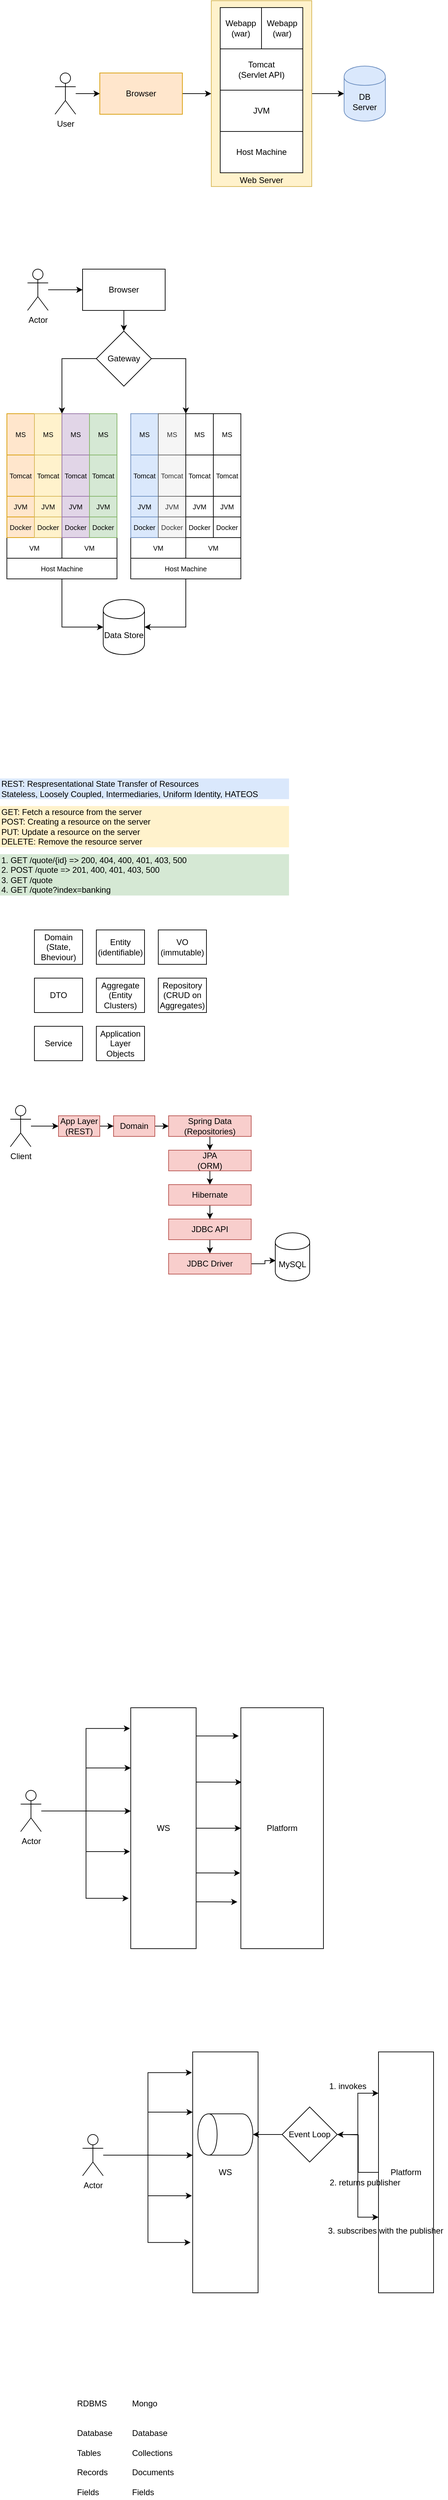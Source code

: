 <mxfile version="12.9.3" type="device" pages="5"><diagram id="0_Q87cBaIZGmIIAYD0y0" name="Page-1"><mxGraphModel dx="786" dy="576" grid="1" gridSize="10" guides="1" tooltips="1" connect="1" arrows="1" fold="1" page="1" pageScale="1" pageWidth="827" pageHeight="1169" math="0" shadow="0"><root><mxCell id="0"/><mxCell id="1" parent="0"/><mxCell id="-Tzo9tUekFHaHPNWEd7--5" style="edgeStyle=orthogonalEdgeStyle;rounded=0;orthogonalLoop=1;jettySize=auto;html=1;" edge="1" parent="1" source="-Tzo9tUekFHaHPNWEd7--2" target="QxBqi2OCHLS42QjWo6vB-9"><mxGeometry relative="1" as="geometry"/></mxCell><mxCell id="-Tzo9tUekFHaHPNWEd7--2" value="Web Server" style="rounded=0;whiteSpace=wrap;html=1;verticalAlign=bottom;fillColor=#fff2cc;strokeColor=#d6b656;" vertex="1" parent="1"><mxGeometry x="357" y="80" width="146" height="270" as="geometry"/></mxCell><mxCell id="QxBqi2OCHLS42QjWo6vB-1" value="Host Machine" style="rounded=0;whiteSpace=wrap;html=1;" parent="1" vertex="1"><mxGeometry x="370" y="270" width="120" height="60" as="geometry"/></mxCell><mxCell id="QxBqi2OCHLS42QjWo6vB-2" value="JVM" style="rounded=0;whiteSpace=wrap;html=1;" parent="1" vertex="1"><mxGeometry x="370" y="210" width="120" height="60" as="geometry"/></mxCell><mxCell id="QxBqi2OCHLS42QjWo6vB-3" value="Tomcat&lt;br&gt;(Servlet API)" style="rounded=0;whiteSpace=wrap;html=1;" parent="1" vertex="1"><mxGeometry x="370" y="150" width="120" height="60" as="geometry"/></mxCell><mxCell id="QxBqi2OCHLS42QjWo6vB-4" value="Webapp&lt;br&gt;(war)" style="rounded=0;whiteSpace=wrap;html=1;" parent="1" vertex="1"><mxGeometry x="370" y="90" width="60" height="60" as="geometry"/></mxCell><mxCell id="QxBqi2OCHLS42QjWo6vB-5" value="Webapp&lt;br&gt;(war)" style="rounded=0;whiteSpace=wrap;html=1;" parent="1" vertex="1"><mxGeometry x="430" y="90" width="60" height="60" as="geometry"/></mxCell><mxCell id="-Tzo9tUekFHaHPNWEd7--3" style="edgeStyle=orthogonalEdgeStyle;rounded=0;orthogonalLoop=1;jettySize=auto;html=1;entryX=0;entryY=0.5;entryDx=0;entryDy=0;" edge="1" parent="1" source="QxBqi2OCHLS42QjWo6vB-6" target="-Tzo9tUekFHaHPNWEd7--2"><mxGeometry relative="1" as="geometry"/></mxCell><mxCell id="QxBqi2OCHLS42QjWo6vB-6" value="Browser" style="rounded=0;whiteSpace=wrap;html=1;fillColor=#ffe6cc;strokeColor=#d79b00;" parent="1" vertex="1"><mxGeometry x="195" y="185" width="120" height="60" as="geometry"/></mxCell><mxCell id="QxBqi2OCHLS42QjWo6vB-12" style="edgeStyle=orthogonalEdgeStyle;rounded=0;orthogonalLoop=1;jettySize=auto;html=1;entryX=0;entryY=0.5;entryDx=0;entryDy=0;" parent="1" source="QxBqi2OCHLS42QjWo6vB-8" target="QxBqi2OCHLS42QjWo6vB-6" edge="1"><mxGeometry relative="1" as="geometry"/></mxCell><mxCell id="QxBqi2OCHLS42QjWo6vB-8" value="User" style="shape=umlActor;verticalLabelPosition=bottom;labelBackgroundColor=#ffffff;verticalAlign=top;html=1;outlineConnect=0;" parent="1" vertex="1"><mxGeometry x="130" y="185" width="30" height="60" as="geometry"/></mxCell><mxCell id="QxBqi2OCHLS42QjWo6vB-9" value="DB&lt;br&gt;Server" style="shape=cylinder;whiteSpace=wrap;html=1;boundedLbl=1;backgroundOutline=1;fillColor=#dae8fc;strokeColor=#6c8ebf;" parent="1" vertex="1"><mxGeometry x="550" y="175" width="60" height="80" as="geometry"/></mxCell><mxCell id="QxBqi2OCHLS42QjWo6vB-41" style="edgeStyle=orthogonalEdgeStyle;rounded=0;orthogonalLoop=1;jettySize=auto;html=1;" parent="1" source="QxBqi2OCHLS42QjWo6vB-13" target="QxBqi2OCHLS42QjWo6vB-23" edge="1"><mxGeometry relative="1" as="geometry"><Array as="points"><mxPoint x="140" y="990"/></Array></mxGeometry></mxCell><mxCell id="QxBqi2OCHLS42QjWo6vB-13" value="Host Machine" style="rounded=0;whiteSpace=wrap;html=1;fontSize=10;" parent="1" vertex="1"><mxGeometry x="60" y="890" width="160" height="30" as="geometry"/></mxCell><mxCell id="QxBqi2OCHLS42QjWo6vB-14" value="JVM" style="rounded=0;whiteSpace=wrap;html=1;fontSize=10;fillColor=#ffe6cc;strokeColor=#d79b00;" parent="1" vertex="1"><mxGeometry x="60" y="800" width="40" height="30" as="geometry"/></mxCell><mxCell id="QxBqi2OCHLS42QjWo6vB-15" value="Tomcat" style="rounded=0;whiteSpace=wrap;html=1;fontSize=10;fillColor=#ffe6cc;strokeColor=#d79b00;" parent="1" vertex="1"><mxGeometry x="60" y="740" width="40" height="60" as="geometry"/></mxCell><mxCell id="QxBqi2OCHLS42QjWo6vB-16" value="MS" style="rounded=0;whiteSpace=wrap;html=1;fontSize=10;fillColor=#ffe6cc;strokeColor=#d79b00;" parent="1" vertex="1"><mxGeometry x="60" y="680" width="40" height="60" as="geometry"/></mxCell><mxCell id="QxBqi2OCHLS42QjWo6vB-37" style="edgeStyle=orthogonalEdgeStyle;rounded=0;orthogonalLoop=1;jettySize=auto;html=1;entryX=0.5;entryY=0;entryDx=0;entryDy=0;" parent="1" source="QxBqi2OCHLS42QjWo6vB-20" target="QxBqi2OCHLS42QjWo6vB-36" edge="1"><mxGeometry relative="1" as="geometry"/></mxCell><mxCell id="QxBqi2OCHLS42QjWo6vB-20" value="Browser" style="rounded=0;whiteSpace=wrap;html=1;" parent="1" vertex="1"><mxGeometry x="170" y="470" width="120" height="60" as="geometry"/></mxCell><mxCell id="QxBqi2OCHLS42QjWo6vB-21" style="edgeStyle=orthogonalEdgeStyle;rounded=0;orthogonalLoop=1;jettySize=auto;html=1;entryX=0;entryY=0.5;entryDx=0;entryDy=0;" parent="1" source="QxBqi2OCHLS42QjWo6vB-22" target="QxBqi2OCHLS42QjWo6vB-20" edge="1"><mxGeometry relative="1" as="geometry"/></mxCell><mxCell id="QxBqi2OCHLS42QjWo6vB-22" value="Actor" style="shape=umlActor;verticalLabelPosition=bottom;labelBackgroundColor=#ffffff;verticalAlign=top;html=1;outlineConnect=0;" parent="1" vertex="1"><mxGeometry x="90" y="470" width="30" height="60" as="geometry"/></mxCell><mxCell id="QxBqi2OCHLS42QjWo6vB-23" value="Data Store" style="shape=cylinder;whiteSpace=wrap;html=1;boundedLbl=1;backgroundOutline=1;" parent="1" vertex="1"><mxGeometry x="200" y="950" width="60" height="80" as="geometry"/></mxCell><mxCell id="QxBqi2OCHLS42QjWo6vB-38" style="edgeStyle=orthogonalEdgeStyle;rounded=0;orthogonalLoop=1;jettySize=auto;html=1;entryX=1;entryY=0;entryDx=0;entryDy=0;" parent="1" source="QxBqi2OCHLS42QjWo6vB-36" target="QxBqi2OCHLS42QjWo6vB-58" edge="1"><mxGeometry relative="1" as="geometry"><Array as="points"><mxPoint x="140" y="600"/></Array></mxGeometry></mxCell><mxCell id="QxBqi2OCHLS42QjWo6vB-91" style="edgeStyle=orthogonalEdgeStyle;rounded=0;orthogonalLoop=1;jettySize=auto;html=1;entryX=1;entryY=0;entryDx=0;entryDy=0;" parent="1" source="QxBqi2OCHLS42QjWo6vB-36" target="QxBqi2OCHLS42QjWo6vB-80" edge="1"><mxGeometry relative="1" as="geometry"/></mxCell><mxCell id="QxBqi2OCHLS42QjWo6vB-36" value="Gateway" style="rhombus;whiteSpace=wrap;html=1;" parent="1" vertex="1"><mxGeometry x="190" y="560" width="80" height="80" as="geometry"/></mxCell><mxCell id="QxBqi2OCHLS42QjWo6vB-45" value="VM" style="rounded=0;whiteSpace=wrap;html=1;fontSize=10;" parent="1" vertex="1"><mxGeometry x="60" y="860" width="80" height="30" as="geometry"/></mxCell><mxCell id="QxBqi2OCHLS42QjWo6vB-50" value="Docker" style="rounded=0;whiteSpace=wrap;html=1;fontSize=10;fillColor=#ffe6cc;strokeColor=#d79b00;" parent="1" vertex="1"><mxGeometry x="60" y="830" width="40" height="30" as="geometry"/></mxCell><mxCell id="QxBqi2OCHLS42QjWo6vB-51" value="VM" style="rounded=0;whiteSpace=wrap;html=1;fontSize=10;" parent="1" vertex="1"><mxGeometry x="140" y="860" width="80" height="30" as="geometry"/></mxCell><mxCell id="QxBqi2OCHLS42QjWo6vB-52" value="Docker" style="rounded=0;whiteSpace=wrap;html=1;fontSize=10;" parent="1" vertex="1"><mxGeometry x="100" y="830" width="40" height="30" as="geometry"/></mxCell><mxCell id="QxBqi2OCHLS42QjWo6vB-53" value="Docker" style="rounded=0;whiteSpace=wrap;html=1;fontSize=10;" parent="1" vertex="1"><mxGeometry x="140" y="830" width="40" height="30" as="geometry"/></mxCell><mxCell id="QxBqi2OCHLS42QjWo6vB-54" value="Docker" style="rounded=0;whiteSpace=wrap;html=1;fontSize=10;" parent="1" vertex="1"><mxGeometry x="180" y="830" width="40" height="30" as="geometry"/></mxCell><mxCell id="QxBqi2OCHLS42QjWo6vB-56" value="JVM" style="rounded=0;whiteSpace=wrap;html=1;fontSize=10;fillColor=#fff2cc;strokeColor=#d6b656;" parent="1" vertex="1"><mxGeometry x="100" y="800" width="40" height="30" as="geometry"/></mxCell><mxCell id="QxBqi2OCHLS42QjWo6vB-57" value="Tomcat" style="rounded=0;whiteSpace=wrap;html=1;fontSize=10;fillColor=#fff2cc;strokeColor=#d6b656;" parent="1" vertex="1"><mxGeometry x="100" y="740" width="40" height="60" as="geometry"/></mxCell><mxCell id="QxBqi2OCHLS42QjWo6vB-58" value="MS" style="rounded=0;whiteSpace=wrap;html=1;fontSize=10;fillColor=#fff2cc;strokeColor=#d6b656;" parent="1" vertex="1"><mxGeometry x="100" y="680" width="40" height="60" as="geometry"/></mxCell><mxCell id="QxBqi2OCHLS42QjWo6vB-59" value="Docker" style="rounded=0;whiteSpace=wrap;html=1;fontSize=10;fillColor=#fff2cc;strokeColor=#d6b656;" parent="1" vertex="1"><mxGeometry x="100" y="830" width="40" height="30" as="geometry"/></mxCell><mxCell id="QxBqi2OCHLS42QjWo6vB-60" value="JVM" style="rounded=0;whiteSpace=wrap;html=1;fontSize=10;fillColor=#e1d5e7;strokeColor=#9673a6;" parent="1" vertex="1"><mxGeometry x="140" y="800" width="40" height="30" as="geometry"/></mxCell><mxCell id="QxBqi2OCHLS42QjWo6vB-61" value="Tomcat" style="rounded=0;whiteSpace=wrap;html=1;fontSize=10;fillColor=#e1d5e7;strokeColor=#9673a6;" parent="1" vertex="1"><mxGeometry x="140" y="740" width="40" height="60" as="geometry"/></mxCell><mxCell id="QxBqi2OCHLS42QjWo6vB-62" value="MS" style="rounded=0;whiteSpace=wrap;html=1;fontSize=10;fillColor=#e1d5e7;strokeColor=#9673a6;" parent="1" vertex="1"><mxGeometry x="140" y="680" width="40" height="60" as="geometry"/></mxCell><mxCell id="QxBqi2OCHLS42QjWo6vB-63" value="Docker" style="rounded=0;whiteSpace=wrap;html=1;fontSize=10;fillColor=#e1d5e7;strokeColor=#9673a6;" parent="1" vertex="1"><mxGeometry x="140" y="830" width="40" height="30" as="geometry"/></mxCell><mxCell id="QxBqi2OCHLS42QjWo6vB-64" value="JVM" style="rounded=0;whiteSpace=wrap;html=1;fontSize=10;fillColor=#d5e8d4;strokeColor=#82b366;" parent="1" vertex="1"><mxGeometry x="180" y="800" width="40" height="30" as="geometry"/></mxCell><mxCell id="QxBqi2OCHLS42QjWo6vB-65" value="Tomcat" style="rounded=0;whiteSpace=wrap;html=1;fontSize=10;fillColor=#d5e8d4;strokeColor=#82b366;" parent="1" vertex="1"><mxGeometry x="180" y="740" width="40" height="60" as="geometry"/></mxCell><mxCell id="QxBqi2OCHLS42QjWo6vB-66" value="MS" style="rounded=0;whiteSpace=wrap;html=1;fontSize=10;fillColor=#d5e8d4;strokeColor=#82b366;" parent="1" vertex="1"><mxGeometry x="180" y="680" width="40" height="60" as="geometry"/></mxCell><mxCell id="QxBqi2OCHLS42QjWo6vB-67" value="Docker" style="rounded=0;whiteSpace=wrap;html=1;fontSize=10;fillColor=#d5e8d4;strokeColor=#82b366;" parent="1" vertex="1"><mxGeometry x="180" y="830" width="40" height="30" as="geometry"/></mxCell><mxCell id="QxBqi2OCHLS42QjWo6vB-90" style="edgeStyle=orthogonalEdgeStyle;rounded=0;orthogonalLoop=1;jettySize=auto;html=1;entryX=1;entryY=0.5;entryDx=0;entryDy=0;" parent="1" source="QxBqi2OCHLS42QjWo6vB-68" target="QxBqi2OCHLS42QjWo6vB-23" edge="1"><mxGeometry relative="1" as="geometry"/></mxCell><mxCell id="QxBqi2OCHLS42QjWo6vB-68" value="Host Machine" style="rounded=0;whiteSpace=wrap;html=1;fontSize=10;" parent="1" vertex="1"><mxGeometry x="240" y="890" width="160" height="30" as="geometry"/></mxCell><mxCell id="QxBqi2OCHLS42QjWo6vB-69" value="JVM" style="rounded=0;whiteSpace=wrap;html=1;fontSize=10;fillColor=#dae8fc;strokeColor=#6c8ebf;" parent="1" vertex="1"><mxGeometry x="240" y="800" width="40" height="30" as="geometry"/></mxCell><mxCell id="QxBqi2OCHLS42QjWo6vB-70" value="Tomcat" style="rounded=0;whiteSpace=wrap;html=1;fontSize=10;fillColor=#dae8fc;strokeColor=#6c8ebf;" parent="1" vertex="1"><mxGeometry x="240" y="740" width="40" height="60" as="geometry"/></mxCell><mxCell id="QxBqi2OCHLS42QjWo6vB-71" value="MS" style="rounded=0;whiteSpace=wrap;html=1;fontSize=10;fillColor=#dae8fc;strokeColor=#6c8ebf;" parent="1" vertex="1"><mxGeometry x="240" y="680" width="40" height="60" as="geometry"/></mxCell><mxCell id="QxBqi2OCHLS42QjWo6vB-72" value="VM" style="rounded=0;whiteSpace=wrap;html=1;fontSize=10;" parent="1" vertex="1"><mxGeometry x="240" y="860" width="80" height="30" as="geometry"/></mxCell><mxCell id="QxBqi2OCHLS42QjWo6vB-73" value="Docker" style="rounded=0;whiteSpace=wrap;html=1;fontSize=10;fillColor=#dae8fc;strokeColor=#6c8ebf;" parent="1" vertex="1"><mxGeometry x="240" y="830" width="40" height="30" as="geometry"/></mxCell><mxCell id="QxBqi2OCHLS42QjWo6vB-74" value="VM" style="rounded=0;whiteSpace=wrap;html=1;fontSize=10;" parent="1" vertex="1"><mxGeometry x="320" y="860" width="80" height="30" as="geometry"/></mxCell><mxCell id="QxBqi2OCHLS42QjWo6vB-75" value="Docker" style="rounded=0;whiteSpace=wrap;html=1;fontSize=10;" parent="1" vertex="1"><mxGeometry x="280" y="830" width="40" height="30" as="geometry"/></mxCell><mxCell id="QxBqi2OCHLS42QjWo6vB-76" value="Docker" style="rounded=0;whiteSpace=wrap;html=1;fontSize=10;" parent="1" vertex="1"><mxGeometry x="320" y="830" width="40" height="30" as="geometry"/></mxCell><mxCell id="QxBqi2OCHLS42QjWo6vB-77" value="Docker" style="rounded=0;whiteSpace=wrap;html=1;fontSize=10;" parent="1" vertex="1"><mxGeometry x="360" y="830" width="40" height="30" as="geometry"/></mxCell><mxCell id="QxBqi2OCHLS42QjWo6vB-78" value="JVM" style="rounded=0;whiteSpace=wrap;html=1;fontSize=10;fillColor=#f5f5f5;strokeColor=#666666;fontColor=#333333;" parent="1" vertex="1"><mxGeometry x="280" y="800" width="40" height="30" as="geometry"/></mxCell><mxCell id="QxBqi2OCHLS42QjWo6vB-79" value="Tomcat" style="rounded=0;whiteSpace=wrap;html=1;fontSize=10;fillColor=#f5f5f5;strokeColor=#666666;fontColor=#333333;" parent="1" vertex="1"><mxGeometry x="280" y="740" width="40" height="60" as="geometry"/></mxCell><mxCell id="QxBqi2OCHLS42QjWo6vB-80" value="MS" style="rounded=0;whiteSpace=wrap;html=1;fontSize=10;fillColor=#f5f5f5;strokeColor=#666666;fontColor=#333333;" parent="1" vertex="1"><mxGeometry x="280" y="680" width="40" height="60" as="geometry"/></mxCell><mxCell id="QxBqi2OCHLS42QjWo6vB-81" value="Docker" style="rounded=0;whiteSpace=wrap;html=1;fontSize=10;fillColor=#f5f5f5;strokeColor=#666666;fontColor=#333333;" parent="1" vertex="1"><mxGeometry x="280" y="830" width="40" height="30" as="geometry"/></mxCell><mxCell id="QxBqi2OCHLS42QjWo6vB-82" value="JVM" style="rounded=0;whiteSpace=wrap;html=1;fontSize=10;" parent="1" vertex="1"><mxGeometry x="320" y="800" width="40" height="30" as="geometry"/></mxCell><mxCell id="QxBqi2OCHLS42QjWo6vB-83" value="Tomcat" style="rounded=0;whiteSpace=wrap;html=1;fontSize=10;" parent="1" vertex="1"><mxGeometry x="320" y="740" width="40" height="60" as="geometry"/></mxCell><mxCell id="QxBqi2OCHLS42QjWo6vB-84" value="MS" style="rounded=0;whiteSpace=wrap;html=1;fontSize=10;" parent="1" vertex="1"><mxGeometry x="320" y="680" width="40" height="60" as="geometry"/></mxCell><mxCell id="QxBqi2OCHLS42QjWo6vB-85" value="Docker" style="rounded=0;whiteSpace=wrap;html=1;fontSize=10;" parent="1" vertex="1"><mxGeometry x="320" y="830" width="40" height="30" as="geometry"/></mxCell><mxCell id="QxBqi2OCHLS42QjWo6vB-86" value="JVM" style="rounded=0;whiteSpace=wrap;html=1;fontSize=10;" parent="1" vertex="1"><mxGeometry x="360" y="800" width="40" height="30" as="geometry"/></mxCell><mxCell id="QxBqi2OCHLS42QjWo6vB-87" value="Tomcat" style="rounded=0;whiteSpace=wrap;html=1;fontSize=10;" parent="1" vertex="1"><mxGeometry x="360" y="740" width="40" height="60" as="geometry"/></mxCell><mxCell id="QxBqi2OCHLS42QjWo6vB-88" value="MS" style="rounded=0;whiteSpace=wrap;html=1;fontSize=10;" parent="1" vertex="1"><mxGeometry x="360" y="680" width="40" height="60" as="geometry"/></mxCell><mxCell id="QxBqi2OCHLS42QjWo6vB-89" value="Docker" style="rounded=0;whiteSpace=wrap;html=1;fontSize=10;" parent="1" vertex="1"><mxGeometry x="360" y="830" width="40" height="30" as="geometry"/></mxCell><mxCell id="QxBqi2OCHLS42QjWo6vB-92" value="REST: Respresentational State Transfer of Resources&lt;br&gt;Stateless, Loosely Coupled, Intermediaries, Uniform Identity, HATEOS" style="text;html=1;strokeColor=none;fillColor=#dae8fc;align=left;verticalAlign=middle;whiteSpace=wrap;rounded=0;" parent="1" vertex="1"><mxGeometry x="50" y="1210" width="420" height="30" as="geometry"/></mxCell><mxCell id="QxBqi2OCHLS42QjWo6vB-93" value="GET: Fetch a resource from the server&lt;br&gt;POST: Creating a resource on the server&lt;br&gt;PUT: Update a resource on the server&lt;br&gt;DELETE: Remove the resource server" style="text;html=1;strokeColor=none;fillColor=#fff2cc;align=left;verticalAlign=middle;whiteSpace=wrap;rounded=0;" parent="1" vertex="1"><mxGeometry x="50" y="1250" width="420" height="60" as="geometry"/></mxCell><mxCell id="QxBqi2OCHLS42QjWo6vB-94" value="1. GET /quote/{id} =&amp;gt; 200, 404, 400, 401, 403, 500&amp;nbsp;&lt;br&gt;2. POST /quote =&amp;gt; 201, 400, 401, 403, 500&lt;br&gt;3. GET /quote&lt;br&gt;4. GET /quote?index=banking" style="text;html=1;strokeColor=none;fillColor=#d5e8d4;align=left;verticalAlign=middle;whiteSpace=wrap;rounded=0;" parent="1" vertex="1"><mxGeometry x="50" y="1320" width="420" height="60" as="geometry"/></mxCell><mxCell id="QxBqi2OCHLS42QjWo6vB-95" value="Domain&lt;br&gt;(State, Bheviour)" style="rounded=0;whiteSpace=wrap;html=1;align=center;" parent="1" vertex="1"><mxGeometry x="100" y="1430" width="70" height="50" as="geometry"/></mxCell><mxCell id="QxBqi2OCHLS42QjWo6vB-96" value="Entity&lt;br&gt;(identifiable)" style="rounded=0;whiteSpace=wrap;html=1;align=center;" parent="1" vertex="1"><mxGeometry x="190" y="1430" width="70" height="50" as="geometry"/></mxCell><mxCell id="QxBqi2OCHLS42QjWo6vB-97" value="VO&lt;br&gt;(immutable)" style="rounded=0;whiteSpace=wrap;html=1;align=center;" parent="1" vertex="1"><mxGeometry x="280" y="1430" width="70" height="50" as="geometry"/></mxCell><mxCell id="QxBqi2OCHLS42QjWo6vB-99" value="DTO" style="rounded=0;whiteSpace=wrap;html=1;align=center;" parent="1" vertex="1"><mxGeometry x="100" y="1500" width="70" height="50" as="geometry"/></mxCell><mxCell id="QxBqi2OCHLS42QjWo6vB-100" value="Aggregate&lt;br&gt;(Entity Clusters)" style="rounded=0;whiteSpace=wrap;html=1;align=center;" parent="1" vertex="1"><mxGeometry x="190" y="1500" width="70" height="50" as="geometry"/></mxCell><mxCell id="QxBqi2OCHLS42QjWo6vB-101" value="Repository&lt;br&gt;(CRUD on Aggregates)" style="rounded=0;whiteSpace=wrap;html=1;align=center;" parent="1" vertex="1"><mxGeometry x="280" y="1500" width="70" height="50" as="geometry"/></mxCell><mxCell id="QxBqi2OCHLS42QjWo6vB-102" value="Service" style="rounded=0;whiteSpace=wrap;html=1;align=center;" parent="1" vertex="1"><mxGeometry x="100" y="1570" width="70" height="50" as="geometry"/></mxCell><mxCell id="QxBqi2OCHLS42QjWo6vB-103" value="Application Layer Objects" style="rounded=0;whiteSpace=wrap;html=1;align=center;" parent="1" vertex="1"><mxGeometry x="190" y="1570" width="70" height="50" as="geometry"/></mxCell><mxCell id="QxBqi2OCHLS42QjWo6vB-118" style="edgeStyle=orthogonalEdgeStyle;rounded=0;orthogonalLoop=1;jettySize=auto;html=1;entryX=0;entryY=0.5;entryDx=0;entryDy=0;" parent="1" source="QxBqi2OCHLS42QjWo6vB-104" target="QxBqi2OCHLS42QjWo6vB-116" edge="1"><mxGeometry relative="1" as="geometry"/></mxCell><mxCell id="QxBqi2OCHLS42QjWo6vB-104" value="Domain" style="rounded=0;whiteSpace=wrap;html=1;align=center;fillColor=#f8cecc;strokeColor=#b85450;" parent="1" vertex="1"><mxGeometry x="215" y="1700" width="60" height="30" as="geometry"/></mxCell><mxCell id="QxBqi2OCHLS42QjWo6vB-105" value="MySQL" style="shape=cylinder;whiteSpace=wrap;html=1;boundedLbl=1;backgroundOutline=1;align=center;" parent="1" vertex="1"><mxGeometry x="450" y="1870" width="50" height="70" as="geometry"/></mxCell><mxCell id="QxBqi2OCHLS42QjWo6vB-109" style="edgeStyle=orthogonalEdgeStyle;rounded=0;orthogonalLoop=1;jettySize=auto;html=1;entryX=0.5;entryY=0;entryDx=0;entryDy=0;" parent="1" source="QxBqi2OCHLS42QjWo6vB-106" target="QxBqi2OCHLS42QjWo6vB-107" edge="1"><mxGeometry relative="1" as="geometry"/></mxCell><mxCell id="QxBqi2OCHLS42QjWo6vB-106" value="JDBC API" style="rounded=0;whiteSpace=wrap;html=1;align=center;fillColor=#f8cecc;strokeColor=#b85450;" parent="1" vertex="1"><mxGeometry x="295" y="1850" width="120" height="30" as="geometry"/></mxCell><mxCell id="QxBqi2OCHLS42QjWo6vB-108" style="edgeStyle=orthogonalEdgeStyle;rounded=0;orthogonalLoop=1;jettySize=auto;html=1;entryX=0.012;entryY=0.577;entryDx=0;entryDy=0;entryPerimeter=0;" parent="1" source="QxBqi2OCHLS42QjWo6vB-107" target="QxBqi2OCHLS42QjWo6vB-105" edge="1"><mxGeometry relative="1" as="geometry"/></mxCell><mxCell id="QxBqi2OCHLS42QjWo6vB-107" value="JDBC Driver" style="rounded=0;whiteSpace=wrap;html=1;align=center;fillColor=#f8cecc;strokeColor=#b85450;" parent="1" vertex="1"><mxGeometry x="295" y="1900" width="120" height="30" as="geometry"/></mxCell><mxCell id="QxBqi2OCHLS42QjWo6vB-115" style="edgeStyle=orthogonalEdgeStyle;rounded=0;orthogonalLoop=1;jettySize=auto;html=1;" parent="1" source="QxBqi2OCHLS42QjWo6vB-111" target="QxBqi2OCHLS42QjWo6vB-113" edge="1"><mxGeometry relative="1" as="geometry"/></mxCell><mxCell id="QxBqi2OCHLS42QjWo6vB-111" value="JPA&lt;br&gt;(ORM)" style="rounded=0;whiteSpace=wrap;html=1;align=center;fillColor=#f8cecc;strokeColor=#b85450;" parent="1" vertex="1"><mxGeometry x="295" y="1750" width="120" height="30" as="geometry"/></mxCell><mxCell id="QxBqi2OCHLS42QjWo6vB-114" style="edgeStyle=orthogonalEdgeStyle;rounded=0;orthogonalLoop=1;jettySize=auto;html=1;entryX=0.5;entryY=0;entryDx=0;entryDy=0;" parent="1" source="QxBqi2OCHLS42QjWo6vB-113" target="QxBqi2OCHLS42QjWo6vB-106" edge="1"><mxGeometry relative="1" as="geometry"/></mxCell><mxCell id="QxBqi2OCHLS42QjWo6vB-113" value="Hibernate" style="rounded=0;whiteSpace=wrap;html=1;align=center;fillColor=#f8cecc;strokeColor=#b85450;" parent="1" vertex="1"><mxGeometry x="295" y="1800" width="120" height="30" as="geometry"/></mxCell><mxCell id="QxBqi2OCHLS42QjWo6vB-117" style="edgeStyle=orthogonalEdgeStyle;rounded=0;orthogonalLoop=1;jettySize=auto;html=1;entryX=0.5;entryY=0;entryDx=0;entryDy=0;" parent="1" source="QxBqi2OCHLS42QjWo6vB-116" target="QxBqi2OCHLS42QjWo6vB-111" edge="1"><mxGeometry relative="1" as="geometry"/></mxCell><mxCell id="QxBqi2OCHLS42QjWo6vB-116" value="Spring Data&lt;br&gt;(Repositories)" style="rounded=0;whiteSpace=wrap;html=1;align=center;fillColor=#f8cecc;strokeColor=#b85450;" parent="1" vertex="1"><mxGeometry x="295" y="1700" width="120" height="30" as="geometry"/></mxCell><mxCell id="QxBqi2OCHLS42QjWo6vB-122" style="edgeStyle=orthogonalEdgeStyle;rounded=0;orthogonalLoop=1;jettySize=auto;html=1;entryX=0;entryY=0.5;entryDx=0;entryDy=0;" parent="1" source="QxBqi2OCHLS42QjWo6vB-119" target="QxBqi2OCHLS42QjWo6vB-120" edge="1"><mxGeometry relative="1" as="geometry"/></mxCell><mxCell id="QxBqi2OCHLS42QjWo6vB-119" value="Client" style="shape=umlActor;verticalLabelPosition=bottom;labelBackgroundColor=#ffffff;verticalAlign=top;html=1;outlineConnect=0;align=center;" parent="1" vertex="1"><mxGeometry x="65" y="1685" width="30" height="60" as="geometry"/></mxCell><mxCell id="QxBqi2OCHLS42QjWo6vB-121" style="edgeStyle=orthogonalEdgeStyle;rounded=0;orthogonalLoop=1;jettySize=auto;html=1;entryX=0;entryY=0.5;entryDx=0;entryDy=0;" parent="1" source="QxBqi2OCHLS42QjWo6vB-120" target="QxBqi2OCHLS42QjWo6vB-104" edge="1"><mxGeometry relative="1" as="geometry"/></mxCell><mxCell id="QxBqi2OCHLS42QjWo6vB-120" value="App Layer&lt;br&gt;(REST)" style="rounded=0;whiteSpace=wrap;html=1;align=center;fillColor=#f8cecc;strokeColor=#b85450;" parent="1" vertex="1"><mxGeometry x="135" y="1700" width="60" height="30" as="geometry"/></mxCell><mxCell id="QxBqi2OCHLS42QjWo6vB-132" style="edgeStyle=orthogonalEdgeStyle;rounded=0;orthogonalLoop=1;jettySize=auto;html=1;entryX=-0.025;entryY=0.117;entryDx=0;entryDy=0;entryPerimeter=0;" parent="1" source="QxBqi2OCHLS42QjWo6vB-123" target="QxBqi2OCHLS42QjWo6vB-131" edge="1"><mxGeometry relative="1" as="geometry"><Array as="points"><mxPoint x="335" y="2601"/><mxPoint x="335" y="2601"/></Array></mxGeometry></mxCell><mxCell id="QxBqi2OCHLS42QjWo6vB-133" style="edgeStyle=orthogonalEdgeStyle;rounded=0;orthogonalLoop=1;jettySize=auto;html=1;entryX=0.008;entryY=0.309;entryDx=0;entryDy=0;entryPerimeter=0;" parent="1" source="QxBqi2OCHLS42QjWo6vB-123" target="QxBqi2OCHLS42QjWo6vB-131" edge="1"><mxGeometry relative="1" as="geometry"><Array as="points"><mxPoint x="350" y="2668"/><mxPoint x="350" y="2668"/></Array></mxGeometry></mxCell><mxCell id="QxBqi2OCHLS42QjWo6vB-134" style="edgeStyle=orthogonalEdgeStyle;rounded=0;orthogonalLoop=1;jettySize=auto;html=1;entryX=0;entryY=0.5;entryDx=0;entryDy=0;" parent="1" source="QxBqi2OCHLS42QjWo6vB-123" target="QxBqi2OCHLS42QjWo6vB-131" edge="1"><mxGeometry relative="1" as="geometry"/></mxCell><mxCell id="QxBqi2OCHLS42QjWo6vB-135" style="edgeStyle=orthogonalEdgeStyle;rounded=0;orthogonalLoop=1;jettySize=auto;html=1;entryX=-0.008;entryY=0.686;entryDx=0;entryDy=0;entryPerimeter=0;" parent="1" source="QxBqi2OCHLS42QjWo6vB-123" target="QxBqi2OCHLS42QjWo6vB-131" edge="1"><mxGeometry relative="1" as="geometry"><Array as="points"><mxPoint x="360" y="2800"/><mxPoint x="360" y="2800"/></Array></mxGeometry></mxCell><mxCell id="QxBqi2OCHLS42QjWo6vB-136" style="edgeStyle=orthogonalEdgeStyle;rounded=0;orthogonalLoop=1;jettySize=auto;html=1;entryX=-0.042;entryY=0.806;entryDx=0;entryDy=0;entryPerimeter=0;" parent="1" source="QxBqi2OCHLS42QjWo6vB-123" target="QxBqi2OCHLS42QjWo6vB-131" edge="1"><mxGeometry relative="1" as="geometry"><Array as="points"><mxPoint x="360" y="2842"/><mxPoint x="360" y="2842"/></Array></mxGeometry></mxCell><mxCell id="QxBqi2OCHLS42QjWo6vB-123" value="WS" style="rounded=0;whiteSpace=wrap;html=1;align=center;" parent="1" vertex="1"><mxGeometry x="240" y="2560" width="95" height="350" as="geometry"/></mxCell><mxCell id="QxBqi2OCHLS42QjWo6vB-126" style="edgeStyle=orthogonalEdgeStyle;rounded=0;orthogonalLoop=1;jettySize=auto;html=1;entryX=-0.011;entryY=0.086;entryDx=0;entryDy=0;entryPerimeter=0;" parent="1" source="QxBqi2OCHLS42QjWo6vB-125" target="QxBqi2OCHLS42QjWo6vB-123" edge="1"><mxGeometry relative="1" as="geometry"/></mxCell><mxCell id="QxBqi2OCHLS42QjWo6vB-127" style="edgeStyle=orthogonalEdgeStyle;rounded=0;orthogonalLoop=1;jettySize=auto;html=1;entryX=0;entryY=0.25;entryDx=0;entryDy=0;" parent="1" source="QxBqi2OCHLS42QjWo6vB-125" target="QxBqi2OCHLS42QjWo6vB-123" edge="1"><mxGeometry relative="1" as="geometry"/></mxCell><mxCell id="QxBqi2OCHLS42QjWo6vB-128" style="edgeStyle=orthogonalEdgeStyle;rounded=0;orthogonalLoop=1;jettySize=auto;html=1;entryX=0;entryY=0.429;entryDx=0;entryDy=0;entryPerimeter=0;" parent="1" source="QxBqi2OCHLS42QjWo6vB-125" target="QxBqi2OCHLS42QjWo6vB-123" edge="1"><mxGeometry relative="1" as="geometry"/></mxCell><mxCell id="QxBqi2OCHLS42QjWo6vB-129" style="edgeStyle=orthogonalEdgeStyle;rounded=0;orthogonalLoop=1;jettySize=auto;html=1;entryX=-0.011;entryY=0.597;entryDx=0;entryDy=0;entryPerimeter=0;" parent="1" source="QxBqi2OCHLS42QjWo6vB-125" target="QxBqi2OCHLS42QjWo6vB-123" edge="1"><mxGeometry relative="1" as="geometry"/></mxCell><mxCell id="QxBqi2OCHLS42QjWo6vB-130" style="edgeStyle=orthogonalEdgeStyle;rounded=0;orthogonalLoop=1;jettySize=auto;html=1;entryX=-0.032;entryY=0.791;entryDx=0;entryDy=0;entryPerimeter=0;" parent="1" source="QxBqi2OCHLS42QjWo6vB-125" target="QxBqi2OCHLS42QjWo6vB-123" edge="1"><mxGeometry relative="1" as="geometry"/></mxCell><mxCell id="QxBqi2OCHLS42QjWo6vB-125" value="Actor" style="shape=umlActor;verticalLabelPosition=bottom;labelBackgroundColor=#ffffff;verticalAlign=top;html=1;outlineConnect=0;align=center;" parent="1" vertex="1"><mxGeometry x="80" y="2680" width="30" height="60" as="geometry"/></mxCell><mxCell id="QxBqi2OCHLS42QjWo6vB-131" value="Platform" style="rounded=0;whiteSpace=wrap;html=1;align=center;" parent="1" vertex="1"><mxGeometry x="400" y="2560" width="120" height="350" as="geometry"/></mxCell><mxCell id="QxBqi2OCHLS42QjWo6vB-142" value="WS" style="rounded=0;whiteSpace=wrap;html=1;align=center;" parent="1" vertex="1"><mxGeometry x="330" y="3060" width="95" height="350" as="geometry"/></mxCell><mxCell id="QxBqi2OCHLS42QjWo6vB-143" style="edgeStyle=orthogonalEdgeStyle;rounded=0;orthogonalLoop=1;jettySize=auto;html=1;entryX=-0.011;entryY=0.086;entryDx=0;entryDy=0;entryPerimeter=0;" parent="1" source="QxBqi2OCHLS42QjWo6vB-148" target="QxBqi2OCHLS42QjWo6vB-142" edge="1"><mxGeometry relative="1" as="geometry"/></mxCell><mxCell id="QxBqi2OCHLS42QjWo6vB-144" style="edgeStyle=orthogonalEdgeStyle;rounded=0;orthogonalLoop=1;jettySize=auto;html=1;entryX=0;entryY=0.25;entryDx=0;entryDy=0;" parent="1" source="QxBqi2OCHLS42QjWo6vB-148" target="QxBqi2OCHLS42QjWo6vB-142" edge="1"><mxGeometry relative="1" as="geometry"/></mxCell><mxCell id="QxBqi2OCHLS42QjWo6vB-145" style="edgeStyle=orthogonalEdgeStyle;rounded=0;orthogonalLoop=1;jettySize=auto;html=1;entryX=0;entryY=0.429;entryDx=0;entryDy=0;entryPerimeter=0;" parent="1" source="QxBqi2OCHLS42QjWo6vB-148" target="QxBqi2OCHLS42QjWo6vB-142" edge="1"><mxGeometry relative="1" as="geometry"/></mxCell><mxCell id="QxBqi2OCHLS42QjWo6vB-146" style="edgeStyle=orthogonalEdgeStyle;rounded=0;orthogonalLoop=1;jettySize=auto;html=1;entryX=-0.011;entryY=0.597;entryDx=0;entryDy=0;entryPerimeter=0;" parent="1" source="QxBqi2OCHLS42QjWo6vB-148" target="QxBqi2OCHLS42QjWo6vB-142" edge="1"><mxGeometry relative="1" as="geometry"/></mxCell><mxCell id="QxBqi2OCHLS42QjWo6vB-147" style="edgeStyle=orthogonalEdgeStyle;rounded=0;orthogonalLoop=1;jettySize=auto;html=1;entryX=-0.032;entryY=0.791;entryDx=0;entryDy=0;entryPerimeter=0;" parent="1" source="QxBqi2OCHLS42QjWo6vB-148" target="QxBqi2OCHLS42QjWo6vB-142" edge="1"><mxGeometry relative="1" as="geometry"/></mxCell><mxCell id="QxBqi2OCHLS42QjWo6vB-148" value="Actor" style="shape=umlActor;verticalLabelPosition=bottom;labelBackgroundColor=#ffffff;verticalAlign=top;html=1;outlineConnect=0;align=center;" parent="1" vertex="1"><mxGeometry x="170" y="3180" width="30" height="60" as="geometry"/></mxCell><mxCell id="QxBqi2OCHLS42QjWo6vB-154" style="edgeStyle=orthogonalEdgeStyle;rounded=0;orthogonalLoop=1;jettySize=auto;html=1;" parent="1" source="QxBqi2OCHLS42QjWo6vB-149" edge="1"><mxGeometry relative="1" as="geometry"><mxPoint x="540" y="3180" as="targetPoint"/></mxGeometry></mxCell><mxCell id="QxBqi2OCHLS42QjWo6vB-149" value="Platform" style="rounded=0;whiteSpace=wrap;html=1;align=center;" parent="1" vertex="1"><mxGeometry x="600" y="3060" width="80" height="350" as="geometry"/></mxCell><mxCell id="QxBqi2OCHLS42QjWo6vB-150" value="" style="shape=cylinder;whiteSpace=wrap;html=1;boundedLbl=1;backgroundOutline=1;align=center;rotation=-90;" parent="1" vertex="1"><mxGeometry x="347.5" y="3140" width="60" height="80" as="geometry"/></mxCell><mxCell id="QxBqi2OCHLS42QjWo6vB-152" style="edgeStyle=orthogonalEdgeStyle;rounded=0;orthogonalLoop=1;jettySize=auto;html=1;entryX=0.5;entryY=1;entryDx=0;entryDy=0;" parent="1" source="QxBqi2OCHLS42QjWo6vB-151" target="QxBqi2OCHLS42QjWo6vB-150" edge="1"><mxGeometry relative="1" as="geometry"/></mxCell><mxCell id="QxBqi2OCHLS42QjWo6vB-153" style="edgeStyle=orthogonalEdgeStyle;rounded=0;orthogonalLoop=1;jettySize=auto;html=1;" parent="1" source="QxBqi2OCHLS42QjWo6vB-151" edge="1"><mxGeometry relative="1" as="geometry"><mxPoint x="600" y="3120" as="targetPoint"/><Array as="points"><mxPoint x="570" y="3180"/><mxPoint x="570" y="3120"/><mxPoint x="600" y="3120"/></Array></mxGeometry></mxCell><mxCell id="QxBqi2OCHLS42QjWo6vB-157" style="edgeStyle=orthogonalEdgeStyle;rounded=0;orthogonalLoop=1;jettySize=auto;html=1;entryX=0;entryY=0.686;entryDx=0;entryDy=0;entryPerimeter=0;" parent="1" source="QxBqi2OCHLS42QjWo6vB-151" target="QxBqi2OCHLS42QjWo6vB-149" edge="1"><mxGeometry relative="1" as="geometry"/></mxCell><mxCell id="QxBqi2OCHLS42QjWo6vB-151" value="Event Loop" style="rhombus;whiteSpace=wrap;html=1;align=center;" parent="1" vertex="1"><mxGeometry x="460" y="3140" width="80" height="80" as="geometry"/></mxCell><mxCell id="QxBqi2OCHLS42QjWo6vB-155" value="2. returns publisher" style="text;html=1;align=center;verticalAlign=middle;resizable=0;points=[];autosize=1;" parent="1" vertex="1"><mxGeometry x="520" y="3240" width="120" height="20" as="geometry"/></mxCell><mxCell id="QxBqi2OCHLS42QjWo6vB-156" value="1. invokes" style="text;html=1;align=center;verticalAlign=middle;resizable=0;points=[];autosize=1;" parent="1" vertex="1"><mxGeometry x="520" y="3100" width="70" height="20" as="geometry"/></mxCell><mxCell id="QxBqi2OCHLS42QjWo6vB-158" value="3. subscribes with the publisher" style="text;html=1;align=center;verticalAlign=middle;resizable=0;points=[];autosize=1;" parent="1" vertex="1"><mxGeometry x="520" y="3310" width="180" height="20" as="geometry"/></mxCell><mxCell id="QxBqi2OCHLS42QjWo6vB-159" value="RDBMS&lt;br&gt;&lt;br&gt;&lt;br&gt;Database&lt;br&gt;&lt;br&gt;Tables&lt;br&gt;&lt;br&gt;Records&lt;br&gt;&lt;br&gt;Fields" style="text;html=1;align=left;verticalAlign=middle;resizable=0;points=[];autosize=1;" parent="1" vertex="1"><mxGeometry x="160" y="3560" width="70" height="150" as="geometry"/></mxCell><mxCell id="QxBqi2OCHLS42QjWo6vB-160" value="Mongo&lt;br&gt;&lt;br&gt;&lt;br&gt;Database&lt;br&gt;&lt;br&gt;Collections&lt;br&gt;&lt;br&gt;Documents&lt;br&gt;&lt;br&gt;Fields" style="text;html=1;align=left;verticalAlign=middle;resizable=0;points=[];autosize=1;" parent="1" vertex="1"><mxGeometry x="240" y="3560" width="80" height="150" as="geometry"/></mxCell></root></mxGraphModel></diagram><diagram name="Copy of Page-1" id="rommKIxJNZSK2682-Qq6"><mxGraphModel dx="786" dy="576" grid="1" gridSize="10" guides="1" tooltips="1" connect="1" arrows="1" fold="1" page="1" pageScale="1" pageWidth="827" pageHeight="1169" math="0" shadow="0"><root><mxCell id="ccxy_blovNTGMwdmvIqt-0"/><mxCell id="ccxy_blovNTGMwdmvIqt-1" parent="ccxy_blovNTGMwdmvIqt-0"/><mxCell id="ccxy_blovNTGMwdmvIqt-2" value="Host Machine" style="rounded=0;whiteSpace=wrap;html=1;" vertex="1" parent="ccxy_blovNTGMwdmvIqt-1"><mxGeometry x="370" y="270" width="120" height="60" as="geometry"/></mxCell><mxCell id="ccxy_blovNTGMwdmvIqt-3" value="JVM" style="rounded=0;whiteSpace=wrap;html=1;" vertex="1" parent="ccxy_blovNTGMwdmvIqt-1"><mxGeometry x="370" y="210" width="120" height="60" as="geometry"/></mxCell><mxCell id="ccxy_blovNTGMwdmvIqt-4" value="Tomcat&lt;br&gt;(Servlet API)" style="rounded=0;whiteSpace=wrap;html=1;" vertex="1" parent="ccxy_blovNTGMwdmvIqt-1"><mxGeometry x="370" y="150" width="120" height="60" as="geometry"/></mxCell><mxCell id="ccxy_blovNTGMwdmvIqt-5" value="Webapp&lt;br&gt;(war)" style="rounded=0;whiteSpace=wrap;html=1;" vertex="1" parent="ccxy_blovNTGMwdmvIqt-1"><mxGeometry x="370" y="90" width="60" height="60" as="geometry"/></mxCell><mxCell id="ccxy_blovNTGMwdmvIqt-6" style="edgeStyle=orthogonalEdgeStyle;rounded=0;orthogonalLoop=1;jettySize=auto;html=1;" edge="1" parent="ccxy_blovNTGMwdmvIqt-1" source="ccxy_blovNTGMwdmvIqt-7" target="ccxy_blovNTGMwdmvIqt-12"><mxGeometry relative="1" as="geometry"/></mxCell><mxCell id="ccxy_blovNTGMwdmvIqt-7" value="Webapp&lt;br&gt;(war)" style="rounded=0;whiteSpace=wrap;html=1;" vertex="1" parent="ccxy_blovNTGMwdmvIqt-1"><mxGeometry x="430" y="90" width="60" height="60" as="geometry"/></mxCell><mxCell id="ccxy_blovNTGMwdmvIqt-8" style="edgeStyle=orthogonalEdgeStyle;rounded=0;orthogonalLoop=1;jettySize=auto;html=1;entryX=0;entryY=0.5;entryDx=0;entryDy=0;" edge="1" parent="ccxy_blovNTGMwdmvIqt-1" source="ccxy_blovNTGMwdmvIqt-9" target="ccxy_blovNTGMwdmvIqt-5"><mxGeometry relative="1" as="geometry"/></mxCell><mxCell id="ccxy_blovNTGMwdmvIqt-9" value="Browser" style="rounded=0;whiteSpace=wrap;html=1;" vertex="1" parent="ccxy_blovNTGMwdmvIqt-1"><mxGeometry x="190" y="90" width="120" height="60" as="geometry"/></mxCell><mxCell id="ccxy_blovNTGMwdmvIqt-10" style="edgeStyle=orthogonalEdgeStyle;rounded=0;orthogonalLoop=1;jettySize=auto;html=1;entryX=0;entryY=0.5;entryDx=0;entryDy=0;" edge="1" parent="ccxy_blovNTGMwdmvIqt-1" source="ccxy_blovNTGMwdmvIqt-11" target="ccxy_blovNTGMwdmvIqt-9"><mxGeometry relative="1" as="geometry"/></mxCell><mxCell id="ccxy_blovNTGMwdmvIqt-11" value="Actor" style="shape=umlActor;verticalLabelPosition=bottom;labelBackgroundColor=#ffffff;verticalAlign=top;html=1;outlineConnect=0;" vertex="1" parent="ccxy_blovNTGMwdmvIqt-1"><mxGeometry x="90" y="90" width="30" height="60" as="geometry"/></mxCell><mxCell id="ccxy_blovNTGMwdmvIqt-12" value="DB" style="shape=cylinder;whiteSpace=wrap;html=1;boundedLbl=1;backgroundOutline=1;" vertex="1" parent="ccxy_blovNTGMwdmvIqt-1"><mxGeometry x="550" y="80" width="60" height="80" as="geometry"/></mxCell><mxCell id="ccxy_blovNTGMwdmvIqt-13" style="edgeStyle=orthogonalEdgeStyle;rounded=0;orthogonalLoop=1;jettySize=auto;html=1;" edge="1" parent="ccxy_blovNTGMwdmvIqt-1" source="ccxy_blovNTGMwdmvIqt-14" target="ccxy_blovNTGMwdmvIqt-22"><mxGeometry relative="1" as="geometry"><Array as="points"><mxPoint x="140" y="990"/></Array></mxGeometry></mxCell><mxCell id="ccxy_blovNTGMwdmvIqt-14" value="Host Machine" style="rounded=0;whiteSpace=wrap;html=1;" vertex="1" parent="ccxy_blovNTGMwdmvIqt-1"><mxGeometry x="60" y="890" width="160" height="30" as="geometry"/></mxCell><mxCell id="ccxy_blovNTGMwdmvIqt-15" value="JVM" style="rounded=0;whiteSpace=wrap;html=1;" vertex="1" parent="ccxy_blovNTGMwdmvIqt-1"><mxGeometry x="60" y="800" width="40" height="30" as="geometry"/></mxCell><mxCell id="ccxy_blovNTGMwdmvIqt-16" value="Tomcat" style="rounded=0;whiteSpace=wrap;html=1;" vertex="1" parent="ccxy_blovNTGMwdmvIqt-1"><mxGeometry x="60" y="740" width="40" height="60" as="geometry"/></mxCell><mxCell id="ccxy_blovNTGMwdmvIqt-17" value="MS" style="rounded=0;whiteSpace=wrap;html=1;" vertex="1" parent="ccxy_blovNTGMwdmvIqt-1"><mxGeometry x="60" y="680" width="40" height="60" as="geometry"/></mxCell><mxCell id="ccxy_blovNTGMwdmvIqt-18" style="edgeStyle=orthogonalEdgeStyle;rounded=0;orthogonalLoop=1;jettySize=auto;html=1;entryX=0.5;entryY=0;entryDx=0;entryDy=0;" edge="1" parent="ccxy_blovNTGMwdmvIqt-1" source="ccxy_blovNTGMwdmvIqt-19" target="ccxy_blovNTGMwdmvIqt-25"><mxGeometry relative="1" as="geometry"/></mxCell><mxCell id="ccxy_blovNTGMwdmvIqt-19" value="Browser" style="rounded=0;whiteSpace=wrap;html=1;" vertex="1" parent="ccxy_blovNTGMwdmvIqt-1"><mxGeometry x="170" y="470" width="120" height="60" as="geometry"/></mxCell><mxCell id="ccxy_blovNTGMwdmvIqt-20" style="edgeStyle=orthogonalEdgeStyle;rounded=0;orthogonalLoop=1;jettySize=auto;html=1;entryX=0;entryY=0.5;entryDx=0;entryDy=0;" edge="1" parent="ccxy_blovNTGMwdmvIqt-1" source="ccxy_blovNTGMwdmvIqt-21" target="ccxy_blovNTGMwdmvIqt-19"><mxGeometry relative="1" as="geometry"/></mxCell><mxCell id="ccxy_blovNTGMwdmvIqt-21" value="Actor" style="shape=umlActor;verticalLabelPosition=bottom;labelBackgroundColor=#ffffff;verticalAlign=top;html=1;outlineConnect=0;" vertex="1" parent="ccxy_blovNTGMwdmvIqt-1"><mxGeometry x="90" y="470" width="30" height="60" as="geometry"/></mxCell><mxCell id="ccxy_blovNTGMwdmvIqt-22" value="Data Store" style="shape=cylinder;whiteSpace=wrap;html=1;boundedLbl=1;backgroundOutline=1;" vertex="1" parent="ccxy_blovNTGMwdmvIqt-1"><mxGeometry x="200" y="950" width="60" height="80" as="geometry"/></mxCell><mxCell id="ccxy_blovNTGMwdmvIqt-23" style="edgeStyle=orthogonalEdgeStyle;rounded=0;orthogonalLoop=1;jettySize=auto;html=1;entryX=1;entryY=0;entryDx=0;entryDy=0;" edge="1" parent="ccxy_blovNTGMwdmvIqt-1" source="ccxy_blovNTGMwdmvIqt-25" target="ccxy_blovNTGMwdmvIqt-34"><mxGeometry relative="1" as="geometry"><Array as="points"><mxPoint x="140" y="600"/></Array></mxGeometry></mxCell><mxCell id="ccxy_blovNTGMwdmvIqt-24" style="edgeStyle=orthogonalEdgeStyle;rounded=0;orthogonalLoop=1;jettySize=auto;html=1;entryX=1;entryY=0;entryDx=0;entryDy=0;" edge="1" parent="ccxy_blovNTGMwdmvIqt-1" source="ccxy_blovNTGMwdmvIqt-25" target="ccxy_blovNTGMwdmvIqt-57"><mxGeometry relative="1" as="geometry"/></mxCell><mxCell id="ccxy_blovNTGMwdmvIqt-25" value="Gateway" style="rhombus;whiteSpace=wrap;html=1;" vertex="1" parent="ccxy_blovNTGMwdmvIqt-1"><mxGeometry x="190" y="560" width="80" height="80" as="geometry"/></mxCell><mxCell id="ccxy_blovNTGMwdmvIqt-26" value="VM" style="rounded=0;whiteSpace=wrap;html=1;" vertex="1" parent="ccxy_blovNTGMwdmvIqt-1"><mxGeometry x="60" y="860" width="80" height="30" as="geometry"/></mxCell><mxCell id="ccxy_blovNTGMwdmvIqt-27" value="Docker" style="rounded=0;whiteSpace=wrap;html=1;" vertex="1" parent="ccxy_blovNTGMwdmvIqt-1"><mxGeometry x="60" y="830" width="40" height="30" as="geometry"/></mxCell><mxCell id="ccxy_blovNTGMwdmvIqt-28" value="VM" style="rounded=0;whiteSpace=wrap;html=1;" vertex="1" parent="ccxy_blovNTGMwdmvIqt-1"><mxGeometry x="140" y="860" width="80" height="30" as="geometry"/></mxCell><mxCell id="ccxy_blovNTGMwdmvIqt-29" value="Docker" style="rounded=0;whiteSpace=wrap;html=1;" vertex="1" parent="ccxy_blovNTGMwdmvIqt-1"><mxGeometry x="100" y="830" width="40" height="30" as="geometry"/></mxCell><mxCell id="ccxy_blovNTGMwdmvIqt-30" value="Docker" style="rounded=0;whiteSpace=wrap;html=1;" vertex="1" parent="ccxy_blovNTGMwdmvIqt-1"><mxGeometry x="140" y="830" width="40" height="30" as="geometry"/></mxCell><mxCell id="ccxy_blovNTGMwdmvIqt-31" value="Docker" style="rounded=0;whiteSpace=wrap;html=1;" vertex="1" parent="ccxy_blovNTGMwdmvIqt-1"><mxGeometry x="180" y="830" width="40" height="30" as="geometry"/></mxCell><mxCell id="ccxy_blovNTGMwdmvIqt-32" value="JVM" style="rounded=0;whiteSpace=wrap;html=1;" vertex="1" parent="ccxy_blovNTGMwdmvIqt-1"><mxGeometry x="100" y="800" width="40" height="30" as="geometry"/></mxCell><mxCell id="ccxy_blovNTGMwdmvIqt-33" value="Tomcat" style="rounded=0;whiteSpace=wrap;html=1;" vertex="1" parent="ccxy_blovNTGMwdmvIqt-1"><mxGeometry x="100" y="740" width="40" height="60" as="geometry"/></mxCell><mxCell id="ccxy_blovNTGMwdmvIqt-34" value="MS" style="rounded=0;whiteSpace=wrap;html=1;" vertex="1" parent="ccxy_blovNTGMwdmvIqt-1"><mxGeometry x="100" y="680" width="40" height="60" as="geometry"/></mxCell><mxCell id="ccxy_blovNTGMwdmvIqt-35" value="Docker" style="rounded=0;whiteSpace=wrap;html=1;" vertex="1" parent="ccxy_blovNTGMwdmvIqt-1"><mxGeometry x="100" y="830" width="40" height="30" as="geometry"/></mxCell><mxCell id="ccxy_blovNTGMwdmvIqt-36" value="JVM" style="rounded=0;whiteSpace=wrap;html=1;" vertex="1" parent="ccxy_blovNTGMwdmvIqt-1"><mxGeometry x="140" y="800" width="40" height="30" as="geometry"/></mxCell><mxCell id="ccxy_blovNTGMwdmvIqt-37" value="Tomcat" style="rounded=0;whiteSpace=wrap;html=1;" vertex="1" parent="ccxy_blovNTGMwdmvIqt-1"><mxGeometry x="140" y="740" width="40" height="60" as="geometry"/></mxCell><mxCell id="ccxy_blovNTGMwdmvIqt-38" value="MS" style="rounded=0;whiteSpace=wrap;html=1;" vertex="1" parent="ccxy_blovNTGMwdmvIqt-1"><mxGeometry x="140" y="680" width="40" height="60" as="geometry"/></mxCell><mxCell id="ccxy_blovNTGMwdmvIqt-39" value="Docker" style="rounded=0;whiteSpace=wrap;html=1;" vertex="1" parent="ccxy_blovNTGMwdmvIqt-1"><mxGeometry x="140" y="830" width="40" height="30" as="geometry"/></mxCell><mxCell id="ccxy_blovNTGMwdmvIqt-40" value="JVM" style="rounded=0;whiteSpace=wrap;html=1;" vertex="1" parent="ccxy_blovNTGMwdmvIqt-1"><mxGeometry x="180" y="800" width="40" height="30" as="geometry"/></mxCell><mxCell id="ccxy_blovNTGMwdmvIqt-41" value="Tomcat" style="rounded=0;whiteSpace=wrap;html=1;" vertex="1" parent="ccxy_blovNTGMwdmvIqt-1"><mxGeometry x="180" y="740" width="40" height="60" as="geometry"/></mxCell><mxCell id="ccxy_blovNTGMwdmvIqt-42" value="MS" style="rounded=0;whiteSpace=wrap;html=1;" vertex="1" parent="ccxy_blovNTGMwdmvIqt-1"><mxGeometry x="180" y="680" width="40" height="60" as="geometry"/></mxCell><mxCell id="ccxy_blovNTGMwdmvIqt-43" value="Docker" style="rounded=0;whiteSpace=wrap;html=1;" vertex="1" parent="ccxy_blovNTGMwdmvIqt-1"><mxGeometry x="180" y="830" width="40" height="30" as="geometry"/></mxCell><mxCell id="ccxy_blovNTGMwdmvIqt-44" style="edgeStyle=orthogonalEdgeStyle;rounded=0;orthogonalLoop=1;jettySize=auto;html=1;entryX=1;entryY=0.5;entryDx=0;entryDy=0;" edge="1" parent="ccxy_blovNTGMwdmvIqt-1" source="ccxy_blovNTGMwdmvIqt-45" target="ccxy_blovNTGMwdmvIqt-22"><mxGeometry relative="1" as="geometry"/></mxCell><mxCell id="ccxy_blovNTGMwdmvIqt-45" value="Host Machine" style="rounded=0;whiteSpace=wrap;html=1;" vertex="1" parent="ccxy_blovNTGMwdmvIqt-1"><mxGeometry x="240" y="890" width="160" height="30" as="geometry"/></mxCell><mxCell id="ccxy_blovNTGMwdmvIqt-46" value="JVM" style="rounded=0;whiteSpace=wrap;html=1;" vertex="1" parent="ccxy_blovNTGMwdmvIqt-1"><mxGeometry x="240" y="800" width="40" height="30" as="geometry"/></mxCell><mxCell id="ccxy_blovNTGMwdmvIqt-47" value="Tomcat" style="rounded=0;whiteSpace=wrap;html=1;" vertex="1" parent="ccxy_blovNTGMwdmvIqt-1"><mxGeometry x="240" y="740" width="40" height="60" as="geometry"/></mxCell><mxCell id="ccxy_blovNTGMwdmvIqt-48" value="MS" style="rounded=0;whiteSpace=wrap;html=1;" vertex="1" parent="ccxy_blovNTGMwdmvIqt-1"><mxGeometry x="240" y="680" width="40" height="60" as="geometry"/></mxCell><mxCell id="ccxy_blovNTGMwdmvIqt-49" value="VM" style="rounded=0;whiteSpace=wrap;html=1;" vertex="1" parent="ccxy_blovNTGMwdmvIqt-1"><mxGeometry x="240" y="860" width="80" height="30" as="geometry"/></mxCell><mxCell id="ccxy_blovNTGMwdmvIqt-50" value="Docker" style="rounded=0;whiteSpace=wrap;html=1;" vertex="1" parent="ccxy_blovNTGMwdmvIqt-1"><mxGeometry x="240" y="830" width="40" height="30" as="geometry"/></mxCell><mxCell id="ccxy_blovNTGMwdmvIqt-51" value="VM" style="rounded=0;whiteSpace=wrap;html=1;" vertex="1" parent="ccxy_blovNTGMwdmvIqt-1"><mxGeometry x="320" y="860" width="80" height="30" as="geometry"/></mxCell><mxCell id="ccxy_blovNTGMwdmvIqt-52" value="Docker" style="rounded=0;whiteSpace=wrap;html=1;" vertex="1" parent="ccxy_blovNTGMwdmvIqt-1"><mxGeometry x="280" y="830" width="40" height="30" as="geometry"/></mxCell><mxCell id="ccxy_blovNTGMwdmvIqt-53" value="Docker" style="rounded=0;whiteSpace=wrap;html=1;" vertex="1" parent="ccxy_blovNTGMwdmvIqt-1"><mxGeometry x="320" y="830" width="40" height="30" as="geometry"/></mxCell><mxCell id="ccxy_blovNTGMwdmvIqt-54" value="Docker" style="rounded=0;whiteSpace=wrap;html=1;" vertex="1" parent="ccxy_blovNTGMwdmvIqt-1"><mxGeometry x="360" y="830" width="40" height="30" as="geometry"/></mxCell><mxCell id="ccxy_blovNTGMwdmvIqt-55" value="JVM" style="rounded=0;whiteSpace=wrap;html=1;" vertex="1" parent="ccxy_blovNTGMwdmvIqt-1"><mxGeometry x="280" y="800" width="40" height="30" as="geometry"/></mxCell><mxCell id="ccxy_blovNTGMwdmvIqt-56" value="Tomcat" style="rounded=0;whiteSpace=wrap;html=1;" vertex="1" parent="ccxy_blovNTGMwdmvIqt-1"><mxGeometry x="280" y="740" width="40" height="60" as="geometry"/></mxCell><mxCell id="ccxy_blovNTGMwdmvIqt-57" value="MS" style="rounded=0;whiteSpace=wrap;html=1;" vertex="1" parent="ccxy_blovNTGMwdmvIqt-1"><mxGeometry x="280" y="680" width="40" height="60" as="geometry"/></mxCell><mxCell id="ccxy_blovNTGMwdmvIqt-58" value="Docker" style="rounded=0;whiteSpace=wrap;html=1;" vertex="1" parent="ccxy_blovNTGMwdmvIqt-1"><mxGeometry x="280" y="830" width="40" height="30" as="geometry"/></mxCell><mxCell id="ccxy_blovNTGMwdmvIqt-59" value="JVM" style="rounded=0;whiteSpace=wrap;html=1;" vertex="1" parent="ccxy_blovNTGMwdmvIqt-1"><mxGeometry x="320" y="800" width="40" height="30" as="geometry"/></mxCell><mxCell id="ccxy_blovNTGMwdmvIqt-60" value="Tomcat" style="rounded=0;whiteSpace=wrap;html=1;" vertex="1" parent="ccxy_blovNTGMwdmvIqt-1"><mxGeometry x="320" y="740" width="40" height="60" as="geometry"/></mxCell><mxCell id="ccxy_blovNTGMwdmvIqt-61" value="MS" style="rounded=0;whiteSpace=wrap;html=1;" vertex="1" parent="ccxy_blovNTGMwdmvIqt-1"><mxGeometry x="320" y="680" width="40" height="60" as="geometry"/></mxCell><mxCell id="ccxy_blovNTGMwdmvIqt-62" value="Docker" style="rounded=0;whiteSpace=wrap;html=1;" vertex="1" parent="ccxy_blovNTGMwdmvIqt-1"><mxGeometry x="320" y="830" width="40" height="30" as="geometry"/></mxCell><mxCell id="ccxy_blovNTGMwdmvIqt-63" value="JVM" style="rounded=0;whiteSpace=wrap;html=1;" vertex="1" parent="ccxy_blovNTGMwdmvIqt-1"><mxGeometry x="360" y="800" width="40" height="30" as="geometry"/></mxCell><mxCell id="ccxy_blovNTGMwdmvIqt-64" value="Tomcat" style="rounded=0;whiteSpace=wrap;html=1;" vertex="1" parent="ccxy_blovNTGMwdmvIqt-1"><mxGeometry x="360" y="740" width="40" height="60" as="geometry"/></mxCell><mxCell id="ccxy_blovNTGMwdmvIqt-65" value="MS" style="rounded=0;whiteSpace=wrap;html=1;" vertex="1" parent="ccxy_blovNTGMwdmvIqt-1"><mxGeometry x="360" y="680" width="40" height="60" as="geometry"/></mxCell><mxCell id="ccxy_blovNTGMwdmvIqt-66" value="Docker" style="rounded=0;whiteSpace=wrap;html=1;" vertex="1" parent="ccxy_blovNTGMwdmvIqt-1"><mxGeometry x="360" y="830" width="40" height="30" as="geometry"/></mxCell><mxCell id="ccxy_blovNTGMwdmvIqt-67" value="REST: Respresentational State Transfer of Resources&lt;br&gt;Stateless, Loosely Coupled, Intermediaries, Uniform Identity, HATEOS" style="text;html=1;strokeColor=none;fillColor=#dae8fc;align=left;verticalAlign=middle;whiteSpace=wrap;rounded=0;" vertex="1" parent="ccxy_blovNTGMwdmvIqt-1"><mxGeometry x="50" y="1210" width="420" height="30" as="geometry"/></mxCell><mxCell id="ccxy_blovNTGMwdmvIqt-68" value="GET: Fetch a resource from the server&lt;br&gt;POST: Creating a resource on the server&lt;br&gt;PUT: Update a resource on the server&lt;br&gt;DELETE: Remove the resource server" style="text;html=1;strokeColor=none;fillColor=#fff2cc;align=left;verticalAlign=middle;whiteSpace=wrap;rounded=0;" vertex="1" parent="ccxy_blovNTGMwdmvIqt-1"><mxGeometry x="50" y="1250" width="420" height="60" as="geometry"/></mxCell><mxCell id="ccxy_blovNTGMwdmvIqt-69" value="1. GET /quote/{id} =&amp;gt; 200, 404, 400, 401, 403, 500&amp;nbsp;&lt;br&gt;2. POST /quote =&amp;gt; 201, 400, 401, 403, 500&lt;br&gt;3. GET /quote&lt;br&gt;4. GET /quote?index=banking" style="text;html=1;strokeColor=none;fillColor=#d5e8d4;align=left;verticalAlign=middle;whiteSpace=wrap;rounded=0;" vertex="1" parent="ccxy_blovNTGMwdmvIqt-1"><mxGeometry x="50" y="1320" width="420" height="60" as="geometry"/></mxCell><mxCell id="ccxy_blovNTGMwdmvIqt-70" value="Domain&lt;br&gt;(State, Bheviour)" style="rounded=0;whiteSpace=wrap;html=1;align=center;" vertex="1" parent="ccxy_blovNTGMwdmvIqt-1"><mxGeometry x="100" y="1430" width="70" height="50" as="geometry"/></mxCell><mxCell id="ccxy_blovNTGMwdmvIqt-71" value="Entity&lt;br&gt;(identifiable)" style="rounded=0;whiteSpace=wrap;html=1;align=center;" vertex="1" parent="ccxy_blovNTGMwdmvIqt-1"><mxGeometry x="190" y="1430" width="70" height="50" as="geometry"/></mxCell><mxCell id="ccxy_blovNTGMwdmvIqt-72" value="VO&lt;br&gt;(immutable)" style="rounded=0;whiteSpace=wrap;html=1;align=center;" vertex="1" parent="ccxy_blovNTGMwdmvIqt-1"><mxGeometry x="280" y="1430" width="70" height="50" as="geometry"/></mxCell><mxCell id="ccxy_blovNTGMwdmvIqt-73" value="DTO" style="rounded=0;whiteSpace=wrap;html=1;align=center;" vertex="1" parent="ccxy_blovNTGMwdmvIqt-1"><mxGeometry x="100" y="1500" width="70" height="50" as="geometry"/></mxCell><mxCell id="ccxy_blovNTGMwdmvIqt-74" value="Aggregate&lt;br&gt;(Entity Clusters)" style="rounded=0;whiteSpace=wrap;html=1;align=center;" vertex="1" parent="ccxy_blovNTGMwdmvIqt-1"><mxGeometry x="190" y="1500" width="70" height="50" as="geometry"/></mxCell><mxCell id="ccxy_blovNTGMwdmvIqt-75" value="Repository&lt;br&gt;(CRUD on Aggregates)" style="rounded=0;whiteSpace=wrap;html=1;align=center;" vertex="1" parent="ccxy_blovNTGMwdmvIqt-1"><mxGeometry x="280" y="1500" width="70" height="50" as="geometry"/></mxCell><mxCell id="ccxy_blovNTGMwdmvIqt-76" value="Service" style="rounded=0;whiteSpace=wrap;html=1;align=center;" vertex="1" parent="ccxy_blovNTGMwdmvIqt-1"><mxGeometry x="100" y="1570" width="70" height="50" as="geometry"/></mxCell><mxCell id="ccxy_blovNTGMwdmvIqt-77" value="Application Layer Objects" style="rounded=0;whiteSpace=wrap;html=1;align=center;" vertex="1" parent="ccxy_blovNTGMwdmvIqt-1"><mxGeometry x="190" y="1570" width="70" height="50" as="geometry"/></mxCell><mxCell id="ccxy_blovNTGMwdmvIqt-78" style="edgeStyle=orthogonalEdgeStyle;rounded=0;orthogonalLoop=1;jettySize=auto;html=1;entryX=0;entryY=0.5;entryDx=0;entryDy=0;" edge="1" parent="ccxy_blovNTGMwdmvIqt-1" source="ccxy_blovNTGMwdmvIqt-79" target="ccxy_blovNTGMwdmvIqt-90"><mxGeometry relative="1" as="geometry"/></mxCell><mxCell id="ccxy_blovNTGMwdmvIqt-79" value="Domain" style="rounded=0;whiteSpace=wrap;html=1;align=center;fillColor=#f8cecc;strokeColor=#b85450;" vertex="1" parent="ccxy_blovNTGMwdmvIqt-1"><mxGeometry x="215" y="1700" width="60" height="30" as="geometry"/></mxCell><mxCell id="ccxy_blovNTGMwdmvIqt-80" value="MySQL" style="shape=cylinder;whiteSpace=wrap;html=1;boundedLbl=1;backgroundOutline=1;align=center;" vertex="1" parent="ccxy_blovNTGMwdmvIqt-1"><mxGeometry x="450" y="1870" width="50" height="70" as="geometry"/></mxCell><mxCell id="ccxy_blovNTGMwdmvIqt-81" style="edgeStyle=orthogonalEdgeStyle;rounded=0;orthogonalLoop=1;jettySize=auto;html=1;entryX=0.5;entryY=0;entryDx=0;entryDy=0;" edge="1" parent="ccxy_blovNTGMwdmvIqt-1" source="ccxy_blovNTGMwdmvIqt-82" target="ccxy_blovNTGMwdmvIqt-84"><mxGeometry relative="1" as="geometry"/></mxCell><mxCell id="ccxy_blovNTGMwdmvIqt-82" value="JDBC API" style="rounded=0;whiteSpace=wrap;html=1;align=center;fillColor=#f8cecc;strokeColor=#b85450;" vertex="1" parent="ccxy_blovNTGMwdmvIqt-1"><mxGeometry x="295" y="1850" width="120" height="30" as="geometry"/></mxCell><mxCell id="ccxy_blovNTGMwdmvIqt-83" style="edgeStyle=orthogonalEdgeStyle;rounded=0;orthogonalLoop=1;jettySize=auto;html=1;entryX=0.012;entryY=0.577;entryDx=0;entryDy=0;entryPerimeter=0;" edge="1" parent="ccxy_blovNTGMwdmvIqt-1" source="ccxy_blovNTGMwdmvIqt-84" target="ccxy_blovNTGMwdmvIqt-80"><mxGeometry relative="1" as="geometry"/></mxCell><mxCell id="ccxy_blovNTGMwdmvIqt-84" value="JDBC Driver" style="rounded=0;whiteSpace=wrap;html=1;align=center;fillColor=#f8cecc;strokeColor=#b85450;" vertex="1" parent="ccxy_blovNTGMwdmvIqt-1"><mxGeometry x="295" y="1900" width="120" height="30" as="geometry"/></mxCell><mxCell id="ccxy_blovNTGMwdmvIqt-85" style="edgeStyle=orthogonalEdgeStyle;rounded=0;orthogonalLoop=1;jettySize=auto;html=1;" edge="1" parent="ccxy_blovNTGMwdmvIqt-1" source="ccxy_blovNTGMwdmvIqt-86" target="ccxy_blovNTGMwdmvIqt-88"><mxGeometry relative="1" as="geometry"/></mxCell><mxCell id="ccxy_blovNTGMwdmvIqt-86" value="JPA&lt;br&gt;(ORM)" style="rounded=0;whiteSpace=wrap;html=1;align=center;fillColor=#f8cecc;strokeColor=#b85450;" vertex="1" parent="ccxy_blovNTGMwdmvIqt-1"><mxGeometry x="295" y="1750" width="120" height="30" as="geometry"/></mxCell><mxCell id="ccxy_blovNTGMwdmvIqt-87" style="edgeStyle=orthogonalEdgeStyle;rounded=0;orthogonalLoop=1;jettySize=auto;html=1;entryX=0.5;entryY=0;entryDx=0;entryDy=0;" edge="1" parent="ccxy_blovNTGMwdmvIqt-1" source="ccxy_blovNTGMwdmvIqt-88" target="ccxy_blovNTGMwdmvIqt-82"><mxGeometry relative="1" as="geometry"/></mxCell><mxCell id="ccxy_blovNTGMwdmvIqt-88" value="Hibernate" style="rounded=0;whiteSpace=wrap;html=1;align=center;fillColor=#f8cecc;strokeColor=#b85450;" vertex="1" parent="ccxy_blovNTGMwdmvIqt-1"><mxGeometry x="295" y="1800" width="120" height="30" as="geometry"/></mxCell><mxCell id="ccxy_blovNTGMwdmvIqt-89" style="edgeStyle=orthogonalEdgeStyle;rounded=0;orthogonalLoop=1;jettySize=auto;html=1;entryX=0.5;entryY=0;entryDx=0;entryDy=0;" edge="1" parent="ccxy_blovNTGMwdmvIqt-1" source="ccxy_blovNTGMwdmvIqt-90" target="ccxy_blovNTGMwdmvIqt-86"><mxGeometry relative="1" as="geometry"/></mxCell><mxCell id="ccxy_blovNTGMwdmvIqt-90" value="Spring Data&lt;br&gt;(Repositories)" style="rounded=0;whiteSpace=wrap;html=1;align=center;fillColor=#f8cecc;strokeColor=#b85450;" vertex="1" parent="ccxy_blovNTGMwdmvIqt-1"><mxGeometry x="295" y="1700" width="120" height="30" as="geometry"/></mxCell><mxCell id="ccxy_blovNTGMwdmvIqt-91" style="edgeStyle=orthogonalEdgeStyle;rounded=0;orthogonalLoop=1;jettySize=auto;html=1;entryX=0;entryY=0.5;entryDx=0;entryDy=0;" edge="1" parent="ccxy_blovNTGMwdmvIqt-1" source="ccxy_blovNTGMwdmvIqt-92" target="ccxy_blovNTGMwdmvIqt-94"><mxGeometry relative="1" as="geometry"/></mxCell><mxCell id="ccxy_blovNTGMwdmvIqt-92" value="Client" style="shape=umlActor;verticalLabelPosition=bottom;labelBackgroundColor=#ffffff;verticalAlign=top;html=1;outlineConnect=0;align=center;" vertex="1" parent="ccxy_blovNTGMwdmvIqt-1"><mxGeometry x="65" y="1685" width="30" height="60" as="geometry"/></mxCell><mxCell id="ccxy_blovNTGMwdmvIqt-93" style="edgeStyle=orthogonalEdgeStyle;rounded=0;orthogonalLoop=1;jettySize=auto;html=1;entryX=0;entryY=0.5;entryDx=0;entryDy=0;" edge="1" parent="ccxy_blovNTGMwdmvIqt-1" source="ccxy_blovNTGMwdmvIqt-94" target="ccxy_blovNTGMwdmvIqt-79"><mxGeometry relative="1" as="geometry"/></mxCell><mxCell id="ccxy_blovNTGMwdmvIqt-94" value="App Layer&lt;br&gt;(REST)" style="rounded=0;whiteSpace=wrap;html=1;align=center;fillColor=#f8cecc;strokeColor=#b85450;" vertex="1" parent="ccxy_blovNTGMwdmvIqt-1"><mxGeometry x="135" y="1700" width="60" height="30" as="geometry"/></mxCell><mxCell id="ccxy_blovNTGMwdmvIqt-95" style="edgeStyle=orthogonalEdgeStyle;rounded=0;orthogonalLoop=1;jettySize=auto;html=1;entryX=-0.025;entryY=0.117;entryDx=0;entryDy=0;entryPerimeter=0;" edge="1" parent="ccxy_blovNTGMwdmvIqt-1" source="ccxy_blovNTGMwdmvIqt-100" target="ccxy_blovNTGMwdmvIqt-107"><mxGeometry relative="1" as="geometry"><Array as="points"><mxPoint x="335" y="2601"/><mxPoint x="335" y="2601"/></Array></mxGeometry></mxCell><mxCell id="ccxy_blovNTGMwdmvIqt-96" style="edgeStyle=orthogonalEdgeStyle;rounded=0;orthogonalLoop=1;jettySize=auto;html=1;entryX=0.008;entryY=0.309;entryDx=0;entryDy=0;entryPerimeter=0;" edge="1" parent="ccxy_blovNTGMwdmvIqt-1" source="ccxy_blovNTGMwdmvIqt-100" target="ccxy_blovNTGMwdmvIqt-107"><mxGeometry relative="1" as="geometry"><Array as="points"><mxPoint x="350" y="2668"/><mxPoint x="350" y="2668"/></Array></mxGeometry></mxCell><mxCell id="ccxy_blovNTGMwdmvIqt-97" style="edgeStyle=orthogonalEdgeStyle;rounded=0;orthogonalLoop=1;jettySize=auto;html=1;entryX=0;entryY=0.5;entryDx=0;entryDy=0;" edge="1" parent="ccxy_blovNTGMwdmvIqt-1" source="ccxy_blovNTGMwdmvIqt-100" target="ccxy_blovNTGMwdmvIqt-107"><mxGeometry relative="1" as="geometry"/></mxCell><mxCell id="ccxy_blovNTGMwdmvIqt-98" style="edgeStyle=orthogonalEdgeStyle;rounded=0;orthogonalLoop=1;jettySize=auto;html=1;entryX=-0.008;entryY=0.686;entryDx=0;entryDy=0;entryPerimeter=0;" edge="1" parent="ccxy_blovNTGMwdmvIqt-1" source="ccxy_blovNTGMwdmvIqt-100" target="ccxy_blovNTGMwdmvIqt-107"><mxGeometry relative="1" as="geometry"><Array as="points"><mxPoint x="360" y="2800"/><mxPoint x="360" y="2800"/></Array></mxGeometry></mxCell><mxCell id="ccxy_blovNTGMwdmvIqt-99" style="edgeStyle=orthogonalEdgeStyle;rounded=0;orthogonalLoop=1;jettySize=auto;html=1;entryX=-0.042;entryY=0.806;entryDx=0;entryDy=0;entryPerimeter=0;" edge="1" parent="ccxy_blovNTGMwdmvIqt-1" source="ccxy_blovNTGMwdmvIqt-100" target="ccxy_blovNTGMwdmvIqt-107"><mxGeometry relative="1" as="geometry"><Array as="points"><mxPoint x="360" y="2842"/><mxPoint x="360" y="2842"/></Array></mxGeometry></mxCell><mxCell id="ccxy_blovNTGMwdmvIqt-100" value="WS" style="rounded=0;whiteSpace=wrap;html=1;align=center;" vertex="1" parent="ccxy_blovNTGMwdmvIqt-1"><mxGeometry x="240" y="2560" width="95" height="350" as="geometry"/></mxCell><mxCell id="ccxy_blovNTGMwdmvIqt-101" style="edgeStyle=orthogonalEdgeStyle;rounded=0;orthogonalLoop=1;jettySize=auto;html=1;entryX=-0.011;entryY=0.086;entryDx=0;entryDy=0;entryPerimeter=0;" edge="1" parent="ccxy_blovNTGMwdmvIqt-1" source="ccxy_blovNTGMwdmvIqt-106" target="ccxy_blovNTGMwdmvIqt-100"><mxGeometry relative="1" as="geometry"/></mxCell><mxCell id="ccxy_blovNTGMwdmvIqt-102" style="edgeStyle=orthogonalEdgeStyle;rounded=0;orthogonalLoop=1;jettySize=auto;html=1;entryX=0;entryY=0.25;entryDx=0;entryDy=0;" edge="1" parent="ccxy_blovNTGMwdmvIqt-1" source="ccxy_blovNTGMwdmvIqt-106" target="ccxy_blovNTGMwdmvIqt-100"><mxGeometry relative="1" as="geometry"/></mxCell><mxCell id="ccxy_blovNTGMwdmvIqt-103" style="edgeStyle=orthogonalEdgeStyle;rounded=0;orthogonalLoop=1;jettySize=auto;html=1;entryX=0;entryY=0.429;entryDx=0;entryDy=0;entryPerimeter=0;" edge="1" parent="ccxy_blovNTGMwdmvIqt-1" source="ccxy_blovNTGMwdmvIqt-106" target="ccxy_blovNTGMwdmvIqt-100"><mxGeometry relative="1" as="geometry"/></mxCell><mxCell id="ccxy_blovNTGMwdmvIqt-104" style="edgeStyle=orthogonalEdgeStyle;rounded=0;orthogonalLoop=1;jettySize=auto;html=1;entryX=-0.011;entryY=0.597;entryDx=0;entryDy=0;entryPerimeter=0;" edge="1" parent="ccxy_blovNTGMwdmvIqt-1" source="ccxy_blovNTGMwdmvIqt-106" target="ccxy_blovNTGMwdmvIqt-100"><mxGeometry relative="1" as="geometry"/></mxCell><mxCell id="ccxy_blovNTGMwdmvIqt-105" style="edgeStyle=orthogonalEdgeStyle;rounded=0;orthogonalLoop=1;jettySize=auto;html=1;entryX=-0.032;entryY=0.791;entryDx=0;entryDy=0;entryPerimeter=0;" edge="1" parent="ccxy_blovNTGMwdmvIqt-1" source="ccxy_blovNTGMwdmvIqt-106" target="ccxy_blovNTGMwdmvIqt-100"><mxGeometry relative="1" as="geometry"/></mxCell><mxCell id="ccxy_blovNTGMwdmvIqt-106" value="Actor" style="shape=umlActor;verticalLabelPosition=bottom;labelBackgroundColor=#ffffff;verticalAlign=top;html=1;outlineConnect=0;align=center;" vertex="1" parent="ccxy_blovNTGMwdmvIqt-1"><mxGeometry x="80" y="2680" width="30" height="60" as="geometry"/></mxCell><mxCell id="ccxy_blovNTGMwdmvIqt-107" value="Platform" style="rounded=0;whiteSpace=wrap;html=1;align=center;" vertex="1" parent="ccxy_blovNTGMwdmvIqt-1"><mxGeometry x="400" y="2560" width="120" height="350" as="geometry"/></mxCell><mxCell id="ccxy_blovNTGMwdmvIqt-108" value="WS" style="rounded=0;whiteSpace=wrap;html=1;align=center;" vertex="1" parent="ccxy_blovNTGMwdmvIqt-1"><mxGeometry x="330" y="3060" width="95" height="350" as="geometry"/></mxCell><mxCell id="ccxy_blovNTGMwdmvIqt-109" style="edgeStyle=orthogonalEdgeStyle;rounded=0;orthogonalLoop=1;jettySize=auto;html=1;entryX=-0.011;entryY=0.086;entryDx=0;entryDy=0;entryPerimeter=0;" edge="1" parent="ccxy_blovNTGMwdmvIqt-1" source="ccxy_blovNTGMwdmvIqt-114" target="ccxy_blovNTGMwdmvIqt-108"><mxGeometry relative="1" as="geometry"/></mxCell><mxCell id="ccxy_blovNTGMwdmvIqt-110" style="edgeStyle=orthogonalEdgeStyle;rounded=0;orthogonalLoop=1;jettySize=auto;html=1;entryX=0;entryY=0.25;entryDx=0;entryDy=0;" edge="1" parent="ccxy_blovNTGMwdmvIqt-1" source="ccxy_blovNTGMwdmvIqt-114" target="ccxy_blovNTGMwdmvIqt-108"><mxGeometry relative="1" as="geometry"/></mxCell><mxCell id="ccxy_blovNTGMwdmvIqt-111" style="edgeStyle=orthogonalEdgeStyle;rounded=0;orthogonalLoop=1;jettySize=auto;html=1;entryX=0;entryY=0.429;entryDx=0;entryDy=0;entryPerimeter=0;" edge="1" parent="ccxy_blovNTGMwdmvIqt-1" source="ccxy_blovNTGMwdmvIqt-114" target="ccxy_blovNTGMwdmvIqt-108"><mxGeometry relative="1" as="geometry"/></mxCell><mxCell id="ccxy_blovNTGMwdmvIqt-112" style="edgeStyle=orthogonalEdgeStyle;rounded=0;orthogonalLoop=1;jettySize=auto;html=1;entryX=-0.011;entryY=0.597;entryDx=0;entryDy=0;entryPerimeter=0;" edge="1" parent="ccxy_blovNTGMwdmvIqt-1" source="ccxy_blovNTGMwdmvIqt-114" target="ccxy_blovNTGMwdmvIqt-108"><mxGeometry relative="1" as="geometry"/></mxCell><mxCell id="ccxy_blovNTGMwdmvIqt-113" style="edgeStyle=orthogonalEdgeStyle;rounded=0;orthogonalLoop=1;jettySize=auto;html=1;entryX=-0.032;entryY=0.791;entryDx=0;entryDy=0;entryPerimeter=0;" edge="1" parent="ccxy_blovNTGMwdmvIqt-1" source="ccxy_blovNTGMwdmvIqt-114" target="ccxy_blovNTGMwdmvIqt-108"><mxGeometry relative="1" as="geometry"/></mxCell><mxCell id="ccxy_blovNTGMwdmvIqt-114" value="Actor" style="shape=umlActor;verticalLabelPosition=bottom;labelBackgroundColor=#ffffff;verticalAlign=top;html=1;outlineConnect=0;align=center;" vertex="1" parent="ccxy_blovNTGMwdmvIqt-1"><mxGeometry x="170" y="3180" width="30" height="60" as="geometry"/></mxCell><mxCell id="ccxy_blovNTGMwdmvIqt-115" style="edgeStyle=orthogonalEdgeStyle;rounded=0;orthogonalLoop=1;jettySize=auto;html=1;" edge="1" parent="ccxy_blovNTGMwdmvIqt-1" source="ccxy_blovNTGMwdmvIqt-116"><mxGeometry relative="1" as="geometry"><mxPoint x="540" y="3180" as="targetPoint"/></mxGeometry></mxCell><mxCell id="ccxy_blovNTGMwdmvIqt-116" value="Platform" style="rounded=0;whiteSpace=wrap;html=1;align=center;" vertex="1" parent="ccxy_blovNTGMwdmvIqt-1"><mxGeometry x="600" y="3060" width="80" height="350" as="geometry"/></mxCell><mxCell id="ccxy_blovNTGMwdmvIqt-117" value="" style="shape=cylinder;whiteSpace=wrap;html=1;boundedLbl=1;backgroundOutline=1;align=center;rotation=-90;" vertex="1" parent="ccxy_blovNTGMwdmvIqt-1"><mxGeometry x="347.5" y="3140" width="60" height="80" as="geometry"/></mxCell><mxCell id="ccxy_blovNTGMwdmvIqt-118" style="edgeStyle=orthogonalEdgeStyle;rounded=0;orthogonalLoop=1;jettySize=auto;html=1;entryX=0.5;entryY=1;entryDx=0;entryDy=0;" edge="1" parent="ccxy_blovNTGMwdmvIqt-1" source="ccxy_blovNTGMwdmvIqt-121" target="ccxy_blovNTGMwdmvIqt-117"><mxGeometry relative="1" as="geometry"/></mxCell><mxCell id="ccxy_blovNTGMwdmvIqt-119" style="edgeStyle=orthogonalEdgeStyle;rounded=0;orthogonalLoop=1;jettySize=auto;html=1;" edge="1" parent="ccxy_blovNTGMwdmvIqt-1" source="ccxy_blovNTGMwdmvIqt-121"><mxGeometry relative="1" as="geometry"><mxPoint x="600" y="3120" as="targetPoint"/><Array as="points"><mxPoint x="570" y="3180"/><mxPoint x="570" y="3120"/><mxPoint x="600" y="3120"/></Array></mxGeometry></mxCell><mxCell id="ccxy_blovNTGMwdmvIqt-120" style="edgeStyle=orthogonalEdgeStyle;rounded=0;orthogonalLoop=1;jettySize=auto;html=1;entryX=0;entryY=0.686;entryDx=0;entryDy=0;entryPerimeter=0;" edge="1" parent="ccxy_blovNTGMwdmvIqt-1" source="ccxy_blovNTGMwdmvIqt-121" target="ccxy_blovNTGMwdmvIqt-116"><mxGeometry relative="1" as="geometry"/></mxCell><mxCell id="ccxy_blovNTGMwdmvIqt-121" value="Event Loop" style="rhombus;whiteSpace=wrap;html=1;align=center;" vertex="1" parent="ccxy_blovNTGMwdmvIqt-1"><mxGeometry x="460" y="3140" width="80" height="80" as="geometry"/></mxCell><mxCell id="ccxy_blovNTGMwdmvIqt-122" value="2. returns publisher" style="text;html=1;align=center;verticalAlign=middle;resizable=0;points=[];autosize=1;" vertex="1" parent="ccxy_blovNTGMwdmvIqt-1"><mxGeometry x="520" y="3240" width="120" height="20" as="geometry"/></mxCell><mxCell id="ccxy_blovNTGMwdmvIqt-123" value="1. invokes" style="text;html=1;align=center;verticalAlign=middle;resizable=0;points=[];autosize=1;" vertex="1" parent="ccxy_blovNTGMwdmvIqt-1"><mxGeometry x="520" y="3100" width="70" height="20" as="geometry"/></mxCell><mxCell id="ccxy_blovNTGMwdmvIqt-124" value="3. subscribes with the publisher" style="text;html=1;align=center;verticalAlign=middle;resizable=0;points=[];autosize=1;" vertex="1" parent="ccxy_blovNTGMwdmvIqt-1"><mxGeometry x="520" y="3310" width="180" height="20" as="geometry"/></mxCell><mxCell id="ccxy_blovNTGMwdmvIqt-125" value="RDBMS&lt;br&gt;&lt;br&gt;&lt;br&gt;Database&lt;br&gt;&lt;br&gt;Tables&lt;br&gt;&lt;br&gt;Records&lt;br&gt;&lt;br&gt;Fields" style="text;html=1;align=left;verticalAlign=middle;resizable=0;points=[];autosize=1;" vertex="1" parent="ccxy_blovNTGMwdmvIqt-1"><mxGeometry x="160" y="3560" width="70" height="150" as="geometry"/></mxCell><mxCell id="ccxy_blovNTGMwdmvIqt-126" value="Mongo&lt;br&gt;&lt;br&gt;&lt;br&gt;Database&lt;br&gt;&lt;br&gt;Collections&lt;br&gt;&lt;br&gt;Documents&lt;br&gt;&lt;br&gt;Fields" style="text;html=1;align=left;verticalAlign=middle;resizable=0;points=[];autosize=1;" vertex="1" parent="ccxy_blovNTGMwdmvIqt-1"><mxGeometry x="240" y="3560" width="80" height="150" as="geometry"/></mxCell></root></mxGraphModel></diagram><diagram name="Copy of Page-1" id="xUewlEuuAjnzLFNtXZY_"><mxGraphModel dx="786" dy="576" grid="1" gridSize="10" guides="1" tooltips="1" connect="1" arrows="1" fold="1" page="1" pageScale="1" pageWidth="827" pageHeight="1169" math="0" shadow="0"><root><mxCell id="EV21Z6-taNuiQNjK3tY2-0"/><mxCell id="EV21Z6-taNuiQNjK3tY2-1" parent="EV21Z6-taNuiQNjK3tY2-0"/><mxCell id="EV21Z6-taNuiQNjK3tY2-2" value="Host Machine" style="rounded=0;whiteSpace=wrap;html=1;" vertex="1" parent="EV21Z6-taNuiQNjK3tY2-1"><mxGeometry x="370" y="270" width="120" height="60" as="geometry"/></mxCell><mxCell id="EV21Z6-taNuiQNjK3tY2-3" value="JVM" style="rounded=0;whiteSpace=wrap;html=1;" vertex="1" parent="EV21Z6-taNuiQNjK3tY2-1"><mxGeometry x="370" y="210" width="120" height="60" as="geometry"/></mxCell><mxCell id="EV21Z6-taNuiQNjK3tY2-4" value="Tomcat&lt;br&gt;(Servlet API)" style="rounded=0;whiteSpace=wrap;html=1;" vertex="1" parent="EV21Z6-taNuiQNjK3tY2-1"><mxGeometry x="370" y="150" width="120" height="60" as="geometry"/></mxCell><mxCell id="EV21Z6-taNuiQNjK3tY2-5" value="Webapp&lt;br&gt;(war)" style="rounded=0;whiteSpace=wrap;html=1;" vertex="1" parent="EV21Z6-taNuiQNjK3tY2-1"><mxGeometry x="370" y="90" width="60" height="60" as="geometry"/></mxCell><mxCell id="EV21Z6-taNuiQNjK3tY2-6" style="edgeStyle=orthogonalEdgeStyle;rounded=0;orthogonalLoop=1;jettySize=auto;html=1;" edge="1" parent="EV21Z6-taNuiQNjK3tY2-1" source="EV21Z6-taNuiQNjK3tY2-7" target="EV21Z6-taNuiQNjK3tY2-12"><mxGeometry relative="1" as="geometry"/></mxCell><mxCell id="EV21Z6-taNuiQNjK3tY2-7" value="Webapp&lt;br&gt;(war)" style="rounded=0;whiteSpace=wrap;html=1;" vertex="1" parent="EV21Z6-taNuiQNjK3tY2-1"><mxGeometry x="430" y="90" width="60" height="60" as="geometry"/></mxCell><mxCell id="EV21Z6-taNuiQNjK3tY2-8" style="edgeStyle=orthogonalEdgeStyle;rounded=0;orthogonalLoop=1;jettySize=auto;html=1;entryX=0;entryY=0.5;entryDx=0;entryDy=0;" edge="1" parent="EV21Z6-taNuiQNjK3tY2-1" source="EV21Z6-taNuiQNjK3tY2-9" target="EV21Z6-taNuiQNjK3tY2-5"><mxGeometry relative="1" as="geometry"/></mxCell><mxCell id="EV21Z6-taNuiQNjK3tY2-9" value="Browser" style="rounded=0;whiteSpace=wrap;html=1;" vertex="1" parent="EV21Z6-taNuiQNjK3tY2-1"><mxGeometry x="190" y="90" width="120" height="60" as="geometry"/></mxCell><mxCell id="EV21Z6-taNuiQNjK3tY2-10" style="edgeStyle=orthogonalEdgeStyle;rounded=0;orthogonalLoop=1;jettySize=auto;html=1;entryX=0;entryY=0.5;entryDx=0;entryDy=0;" edge="1" parent="EV21Z6-taNuiQNjK3tY2-1" source="EV21Z6-taNuiQNjK3tY2-11" target="EV21Z6-taNuiQNjK3tY2-9"><mxGeometry relative="1" as="geometry"/></mxCell><mxCell id="EV21Z6-taNuiQNjK3tY2-11" value="Actor" style="shape=umlActor;verticalLabelPosition=bottom;labelBackgroundColor=#ffffff;verticalAlign=top;html=1;outlineConnect=0;" vertex="1" parent="EV21Z6-taNuiQNjK3tY2-1"><mxGeometry x="90" y="90" width="30" height="60" as="geometry"/></mxCell><mxCell id="EV21Z6-taNuiQNjK3tY2-12" value="DB" style="shape=cylinder;whiteSpace=wrap;html=1;boundedLbl=1;backgroundOutline=1;" vertex="1" parent="EV21Z6-taNuiQNjK3tY2-1"><mxGeometry x="550" y="80" width="60" height="80" as="geometry"/></mxCell><mxCell id="EV21Z6-taNuiQNjK3tY2-13" style="edgeStyle=orthogonalEdgeStyle;rounded=0;orthogonalLoop=1;jettySize=auto;html=1;" edge="1" parent="EV21Z6-taNuiQNjK3tY2-1" source="EV21Z6-taNuiQNjK3tY2-14" target="EV21Z6-taNuiQNjK3tY2-22"><mxGeometry relative="1" as="geometry"><Array as="points"><mxPoint x="140" y="990"/></Array></mxGeometry></mxCell><mxCell id="EV21Z6-taNuiQNjK3tY2-14" value="Host Machine" style="rounded=0;whiteSpace=wrap;html=1;" vertex="1" parent="EV21Z6-taNuiQNjK3tY2-1"><mxGeometry x="60" y="890" width="160" height="30" as="geometry"/></mxCell><mxCell id="EV21Z6-taNuiQNjK3tY2-15" value="JVM" style="rounded=0;whiteSpace=wrap;html=1;" vertex="1" parent="EV21Z6-taNuiQNjK3tY2-1"><mxGeometry x="60" y="800" width="40" height="30" as="geometry"/></mxCell><mxCell id="EV21Z6-taNuiQNjK3tY2-16" value="Tomcat" style="rounded=0;whiteSpace=wrap;html=1;" vertex="1" parent="EV21Z6-taNuiQNjK3tY2-1"><mxGeometry x="60" y="740" width="40" height="60" as="geometry"/></mxCell><mxCell id="EV21Z6-taNuiQNjK3tY2-17" value="MS" style="rounded=0;whiteSpace=wrap;html=1;" vertex="1" parent="EV21Z6-taNuiQNjK3tY2-1"><mxGeometry x="60" y="680" width="40" height="60" as="geometry"/></mxCell><mxCell id="EV21Z6-taNuiQNjK3tY2-18" style="edgeStyle=orthogonalEdgeStyle;rounded=0;orthogonalLoop=1;jettySize=auto;html=1;entryX=0.5;entryY=0;entryDx=0;entryDy=0;" edge="1" parent="EV21Z6-taNuiQNjK3tY2-1" source="EV21Z6-taNuiQNjK3tY2-19" target="EV21Z6-taNuiQNjK3tY2-25"><mxGeometry relative="1" as="geometry"/></mxCell><mxCell id="EV21Z6-taNuiQNjK3tY2-19" value="Browser" style="rounded=0;whiteSpace=wrap;html=1;" vertex="1" parent="EV21Z6-taNuiQNjK3tY2-1"><mxGeometry x="170" y="470" width="120" height="60" as="geometry"/></mxCell><mxCell id="EV21Z6-taNuiQNjK3tY2-20" style="edgeStyle=orthogonalEdgeStyle;rounded=0;orthogonalLoop=1;jettySize=auto;html=1;entryX=0;entryY=0.5;entryDx=0;entryDy=0;" edge="1" parent="EV21Z6-taNuiQNjK3tY2-1" source="EV21Z6-taNuiQNjK3tY2-21" target="EV21Z6-taNuiQNjK3tY2-19"><mxGeometry relative="1" as="geometry"/></mxCell><mxCell id="EV21Z6-taNuiQNjK3tY2-21" value="Actor" style="shape=umlActor;verticalLabelPosition=bottom;labelBackgroundColor=#ffffff;verticalAlign=top;html=1;outlineConnect=0;" vertex="1" parent="EV21Z6-taNuiQNjK3tY2-1"><mxGeometry x="90" y="470" width="30" height="60" as="geometry"/></mxCell><mxCell id="EV21Z6-taNuiQNjK3tY2-22" value="Data Store" style="shape=cylinder;whiteSpace=wrap;html=1;boundedLbl=1;backgroundOutline=1;" vertex="1" parent="EV21Z6-taNuiQNjK3tY2-1"><mxGeometry x="200" y="950" width="60" height="80" as="geometry"/></mxCell><mxCell id="EV21Z6-taNuiQNjK3tY2-23" style="edgeStyle=orthogonalEdgeStyle;rounded=0;orthogonalLoop=1;jettySize=auto;html=1;entryX=1;entryY=0;entryDx=0;entryDy=0;" edge="1" parent="EV21Z6-taNuiQNjK3tY2-1" source="EV21Z6-taNuiQNjK3tY2-25" target="EV21Z6-taNuiQNjK3tY2-34"><mxGeometry relative="1" as="geometry"><Array as="points"><mxPoint x="140" y="600"/></Array></mxGeometry></mxCell><mxCell id="EV21Z6-taNuiQNjK3tY2-24" style="edgeStyle=orthogonalEdgeStyle;rounded=0;orthogonalLoop=1;jettySize=auto;html=1;entryX=1;entryY=0;entryDx=0;entryDy=0;" edge="1" parent="EV21Z6-taNuiQNjK3tY2-1" source="EV21Z6-taNuiQNjK3tY2-25" target="EV21Z6-taNuiQNjK3tY2-57"><mxGeometry relative="1" as="geometry"/></mxCell><mxCell id="EV21Z6-taNuiQNjK3tY2-25" value="Gateway" style="rhombus;whiteSpace=wrap;html=1;" vertex="1" parent="EV21Z6-taNuiQNjK3tY2-1"><mxGeometry x="190" y="560" width="80" height="80" as="geometry"/></mxCell><mxCell id="EV21Z6-taNuiQNjK3tY2-26" value="VM" style="rounded=0;whiteSpace=wrap;html=1;" vertex="1" parent="EV21Z6-taNuiQNjK3tY2-1"><mxGeometry x="60" y="860" width="80" height="30" as="geometry"/></mxCell><mxCell id="EV21Z6-taNuiQNjK3tY2-27" value="Docker" style="rounded=0;whiteSpace=wrap;html=1;" vertex="1" parent="EV21Z6-taNuiQNjK3tY2-1"><mxGeometry x="60" y="830" width="40" height="30" as="geometry"/></mxCell><mxCell id="EV21Z6-taNuiQNjK3tY2-28" value="VM" style="rounded=0;whiteSpace=wrap;html=1;" vertex="1" parent="EV21Z6-taNuiQNjK3tY2-1"><mxGeometry x="140" y="860" width="80" height="30" as="geometry"/></mxCell><mxCell id="EV21Z6-taNuiQNjK3tY2-29" value="Docker" style="rounded=0;whiteSpace=wrap;html=1;" vertex="1" parent="EV21Z6-taNuiQNjK3tY2-1"><mxGeometry x="100" y="830" width="40" height="30" as="geometry"/></mxCell><mxCell id="EV21Z6-taNuiQNjK3tY2-30" value="Docker" style="rounded=0;whiteSpace=wrap;html=1;" vertex="1" parent="EV21Z6-taNuiQNjK3tY2-1"><mxGeometry x="140" y="830" width="40" height="30" as="geometry"/></mxCell><mxCell id="EV21Z6-taNuiQNjK3tY2-31" value="Docker" style="rounded=0;whiteSpace=wrap;html=1;" vertex="1" parent="EV21Z6-taNuiQNjK3tY2-1"><mxGeometry x="180" y="830" width="40" height="30" as="geometry"/></mxCell><mxCell id="EV21Z6-taNuiQNjK3tY2-32" value="JVM" style="rounded=0;whiteSpace=wrap;html=1;" vertex="1" parent="EV21Z6-taNuiQNjK3tY2-1"><mxGeometry x="100" y="800" width="40" height="30" as="geometry"/></mxCell><mxCell id="EV21Z6-taNuiQNjK3tY2-33" value="Tomcat" style="rounded=0;whiteSpace=wrap;html=1;" vertex="1" parent="EV21Z6-taNuiQNjK3tY2-1"><mxGeometry x="100" y="740" width="40" height="60" as="geometry"/></mxCell><mxCell id="EV21Z6-taNuiQNjK3tY2-34" value="MS" style="rounded=0;whiteSpace=wrap;html=1;" vertex="1" parent="EV21Z6-taNuiQNjK3tY2-1"><mxGeometry x="100" y="680" width="40" height="60" as="geometry"/></mxCell><mxCell id="EV21Z6-taNuiQNjK3tY2-35" value="Docker" style="rounded=0;whiteSpace=wrap;html=1;" vertex="1" parent="EV21Z6-taNuiQNjK3tY2-1"><mxGeometry x="100" y="830" width="40" height="30" as="geometry"/></mxCell><mxCell id="EV21Z6-taNuiQNjK3tY2-36" value="JVM" style="rounded=0;whiteSpace=wrap;html=1;" vertex="1" parent="EV21Z6-taNuiQNjK3tY2-1"><mxGeometry x="140" y="800" width="40" height="30" as="geometry"/></mxCell><mxCell id="EV21Z6-taNuiQNjK3tY2-37" value="Tomcat" style="rounded=0;whiteSpace=wrap;html=1;" vertex="1" parent="EV21Z6-taNuiQNjK3tY2-1"><mxGeometry x="140" y="740" width="40" height="60" as="geometry"/></mxCell><mxCell id="EV21Z6-taNuiQNjK3tY2-38" value="MS" style="rounded=0;whiteSpace=wrap;html=1;" vertex="1" parent="EV21Z6-taNuiQNjK3tY2-1"><mxGeometry x="140" y="680" width="40" height="60" as="geometry"/></mxCell><mxCell id="EV21Z6-taNuiQNjK3tY2-39" value="Docker" style="rounded=0;whiteSpace=wrap;html=1;" vertex="1" parent="EV21Z6-taNuiQNjK3tY2-1"><mxGeometry x="140" y="830" width="40" height="30" as="geometry"/></mxCell><mxCell id="EV21Z6-taNuiQNjK3tY2-40" value="JVM" style="rounded=0;whiteSpace=wrap;html=1;" vertex="1" parent="EV21Z6-taNuiQNjK3tY2-1"><mxGeometry x="180" y="800" width="40" height="30" as="geometry"/></mxCell><mxCell id="EV21Z6-taNuiQNjK3tY2-41" value="Tomcat" style="rounded=0;whiteSpace=wrap;html=1;" vertex="1" parent="EV21Z6-taNuiQNjK3tY2-1"><mxGeometry x="180" y="740" width="40" height="60" as="geometry"/></mxCell><mxCell id="EV21Z6-taNuiQNjK3tY2-42" value="MS" style="rounded=0;whiteSpace=wrap;html=1;" vertex="1" parent="EV21Z6-taNuiQNjK3tY2-1"><mxGeometry x="180" y="680" width="40" height="60" as="geometry"/></mxCell><mxCell id="EV21Z6-taNuiQNjK3tY2-43" value="Docker" style="rounded=0;whiteSpace=wrap;html=1;" vertex="1" parent="EV21Z6-taNuiQNjK3tY2-1"><mxGeometry x="180" y="830" width="40" height="30" as="geometry"/></mxCell><mxCell id="EV21Z6-taNuiQNjK3tY2-44" style="edgeStyle=orthogonalEdgeStyle;rounded=0;orthogonalLoop=1;jettySize=auto;html=1;entryX=1;entryY=0.5;entryDx=0;entryDy=0;" edge="1" parent="EV21Z6-taNuiQNjK3tY2-1" source="EV21Z6-taNuiQNjK3tY2-45" target="EV21Z6-taNuiQNjK3tY2-22"><mxGeometry relative="1" as="geometry"/></mxCell><mxCell id="EV21Z6-taNuiQNjK3tY2-45" value="Host Machine" style="rounded=0;whiteSpace=wrap;html=1;" vertex="1" parent="EV21Z6-taNuiQNjK3tY2-1"><mxGeometry x="240" y="890" width="160" height="30" as="geometry"/></mxCell><mxCell id="EV21Z6-taNuiQNjK3tY2-46" value="JVM" style="rounded=0;whiteSpace=wrap;html=1;" vertex="1" parent="EV21Z6-taNuiQNjK3tY2-1"><mxGeometry x="240" y="800" width="40" height="30" as="geometry"/></mxCell><mxCell id="EV21Z6-taNuiQNjK3tY2-47" value="Tomcat" style="rounded=0;whiteSpace=wrap;html=1;" vertex="1" parent="EV21Z6-taNuiQNjK3tY2-1"><mxGeometry x="240" y="740" width="40" height="60" as="geometry"/></mxCell><mxCell id="EV21Z6-taNuiQNjK3tY2-48" value="MS" style="rounded=0;whiteSpace=wrap;html=1;" vertex="1" parent="EV21Z6-taNuiQNjK3tY2-1"><mxGeometry x="240" y="680" width="40" height="60" as="geometry"/></mxCell><mxCell id="EV21Z6-taNuiQNjK3tY2-49" value="VM" style="rounded=0;whiteSpace=wrap;html=1;" vertex="1" parent="EV21Z6-taNuiQNjK3tY2-1"><mxGeometry x="240" y="860" width="80" height="30" as="geometry"/></mxCell><mxCell id="EV21Z6-taNuiQNjK3tY2-50" value="Docker" style="rounded=0;whiteSpace=wrap;html=1;" vertex="1" parent="EV21Z6-taNuiQNjK3tY2-1"><mxGeometry x="240" y="830" width="40" height="30" as="geometry"/></mxCell><mxCell id="EV21Z6-taNuiQNjK3tY2-51" value="VM" style="rounded=0;whiteSpace=wrap;html=1;" vertex="1" parent="EV21Z6-taNuiQNjK3tY2-1"><mxGeometry x="320" y="860" width="80" height="30" as="geometry"/></mxCell><mxCell id="EV21Z6-taNuiQNjK3tY2-52" value="Docker" style="rounded=0;whiteSpace=wrap;html=1;" vertex="1" parent="EV21Z6-taNuiQNjK3tY2-1"><mxGeometry x="280" y="830" width="40" height="30" as="geometry"/></mxCell><mxCell id="EV21Z6-taNuiQNjK3tY2-53" value="Docker" style="rounded=0;whiteSpace=wrap;html=1;" vertex="1" parent="EV21Z6-taNuiQNjK3tY2-1"><mxGeometry x="320" y="830" width="40" height="30" as="geometry"/></mxCell><mxCell id="EV21Z6-taNuiQNjK3tY2-54" value="Docker" style="rounded=0;whiteSpace=wrap;html=1;" vertex="1" parent="EV21Z6-taNuiQNjK3tY2-1"><mxGeometry x="360" y="830" width="40" height="30" as="geometry"/></mxCell><mxCell id="EV21Z6-taNuiQNjK3tY2-55" value="JVM" style="rounded=0;whiteSpace=wrap;html=1;" vertex="1" parent="EV21Z6-taNuiQNjK3tY2-1"><mxGeometry x="280" y="800" width="40" height="30" as="geometry"/></mxCell><mxCell id="EV21Z6-taNuiQNjK3tY2-56" value="Tomcat" style="rounded=0;whiteSpace=wrap;html=1;" vertex="1" parent="EV21Z6-taNuiQNjK3tY2-1"><mxGeometry x="280" y="740" width="40" height="60" as="geometry"/></mxCell><mxCell id="EV21Z6-taNuiQNjK3tY2-57" value="MS" style="rounded=0;whiteSpace=wrap;html=1;" vertex="1" parent="EV21Z6-taNuiQNjK3tY2-1"><mxGeometry x="280" y="680" width="40" height="60" as="geometry"/></mxCell><mxCell id="EV21Z6-taNuiQNjK3tY2-58" value="Docker" style="rounded=0;whiteSpace=wrap;html=1;" vertex="1" parent="EV21Z6-taNuiQNjK3tY2-1"><mxGeometry x="280" y="830" width="40" height="30" as="geometry"/></mxCell><mxCell id="EV21Z6-taNuiQNjK3tY2-59" value="JVM" style="rounded=0;whiteSpace=wrap;html=1;" vertex="1" parent="EV21Z6-taNuiQNjK3tY2-1"><mxGeometry x="320" y="800" width="40" height="30" as="geometry"/></mxCell><mxCell id="EV21Z6-taNuiQNjK3tY2-60" value="Tomcat" style="rounded=0;whiteSpace=wrap;html=1;" vertex="1" parent="EV21Z6-taNuiQNjK3tY2-1"><mxGeometry x="320" y="740" width="40" height="60" as="geometry"/></mxCell><mxCell id="EV21Z6-taNuiQNjK3tY2-61" value="MS" style="rounded=0;whiteSpace=wrap;html=1;" vertex="1" parent="EV21Z6-taNuiQNjK3tY2-1"><mxGeometry x="320" y="680" width="40" height="60" as="geometry"/></mxCell><mxCell id="EV21Z6-taNuiQNjK3tY2-62" value="Docker" style="rounded=0;whiteSpace=wrap;html=1;" vertex="1" parent="EV21Z6-taNuiQNjK3tY2-1"><mxGeometry x="320" y="830" width="40" height="30" as="geometry"/></mxCell><mxCell id="EV21Z6-taNuiQNjK3tY2-63" value="JVM" style="rounded=0;whiteSpace=wrap;html=1;" vertex="1" parent="EV21Z6-taNuiQNjK3tY2-1"><mxGeometry x="360" y="800" width="40" height="30" as="geometry"/></mxCell><mxCell id="EV21Z6-taNuiQNjK3tY2-64" value="Tomcat" style="rounded=0;whiteSpace=wrap;html=1;" vertex="1" parent="EV21Z6-taNuiQNjK3tY2-1"><mxGeometry x="360" y="740" width="40" height="60" as="geometry"/></mxCell><mxCell id="EV21Z6-taNuiQNjK3tY2-65" value="MS" style="rounded=0;whiteSpace=wrap;html=1;" vertex="1" parent="EV21Z6-taNuiQNjK3tY2-1"><mxGeometry x="360" y="680" width="40" height="60" as="geometry"/></mxCell><mxCell id="EV21Z6-taNuiQNjK3tY2-66" value="Docker" style="rounded=0;whiteSpace=wrap;html=1;" vertex="1" parent="EV21Z6-taNuiQNjK3tY2-1"><mxGeometry x="360" y="830" width="40" height="30" as="geometry"/></mxCell><mxCell id="EV21Z6-taNuiQNjK3tY2-67" value="REST: Respresentational State Transfer of Resources&lt;br&gt;Stateless, Loosely Coupled, Intermediaries, Uniform Identity, HATEOS" style="text;html=1;strokeColor=none;fillColor=#dae8fc;align=left;verticalAlign=middle;whiteSpace=wrap;rounded=0;" vertex="1" parent="EV21Z6-taNuiQNjK3tY2-1"><mxGeometry x="50" y="1210" width="420" height="30" as="geometry"/></mxCell><mxCell id="EV21Z6-taNuiQNjK3tY2-68" value="GET: Fetch a resource from the server&lt;br&gt;POST: Creating a resource on the server&lt;br&gt;PUT: Update a resource on the server&lt;br&gt;DELETE: Remove the resource server" style="text;html=1;strokeColor=none;fillColor=#fff2cc;align=left;verticalAlign=middle;whiteSpace=wrap;rounded=0;" vertex="1" parent="EV21Z6-taNuiQNjK3tY2-1"><mxGeometry x="50" y="1250" width="420" height="60" as="geometry"/></mxCell><mxCell id="EV21Z6-taNuiQNjK3tY2-69" value="1. GET /quote/{id} =&amp;gt; 200, 404, 400, 401, 403, 500&amp;nbsp;&lt;br&gt;2. POST /quote =&amp;gt; 201, 400, 401, 403, 500&lt;br&gt;3. GET /quote&lt;br&gt;4. GET /quote?index=banking" style="text;html=1;strokeColor=none;fillColor=#d5e8d4;align=left;verticalAlign=middle;whiteSpace=wrap;rounded=0;" vertex="1" parent="EV21Z6-taNuiQNjK3tY2-1"><mxGeometry x="50" y="1320" width="420" height="60" as="geometry"/></mxCell><mxCell id="EV21Z6-taNuiQNjK3tY2-70" value="Domain&lt;br&gt;(State, Bheviour)" style="rounded=0;whiteSpace=wrap;html=1;align=center;" vertex="1" parent="EV21Z6-taNuiQNjK3tY2-1"><mxGeometry x="100" y="1430" width="70" height="50" as="geometry"/></mxCell><mxCell id="EV21Z6-taNuiQNjK3tY2-71" value="Entity&lt;br&gt;(identifiable)" style="rounded=0;whiteSpace=wrap;html=1;align=center;" vertex="1" parent="EV21Z6-taNuiQNjK3tY2-1"><mxGeometry x="190" y="1430" width="70" height="50" as="geometry"/></mxCell><mxCell id="EV21Z6-taNuiQNjK3tY2-72" value="VO&lt;br&gt;(immutable)" style="rounded=0;whiteSpace=wrap;html=1;align=center;" vertex="1" parent="EV21Z6-taNuiQNjK3tY2-1"><mxGeometry x="280" y="1430" width="70" height="50" as="geometry"/></mxCell><mxCell id="EV21Z6-taNuiQNjK3tY2-73" value="DTO" style="rounded=0;whiteSpace=wrap;html=1;align=center;" vertex="1" parent="EV21Z6-taNuiQNjK3tY2-1"><mxGeometry x="100" y="1500" width="70" height="50" as="geometry"/></mxCell><mxCell id="EV21Z6-taNuiQNjK3tY2-74" value="Aggregate&lt;br&gt;(Entity Clusters)" style="rounded=0;whiteSpace=wrap;html=1;align=center;" vertex="1" parent="EV21Z6-taNuiQNjK3tY2-1"><mxGeometry x="190" y="1500" width="70" height="50" as="geometry"/></mxCell><mxCell id="EV21Z6-taNuiQNjK3tY2-75" value="Repository&lt;br&gt;(CRUD on Aggregates)" style="rounded=0;whiteSpace=wrap;html=1;align=center;" vertex="1" parent="EV21Z6-taNuiQNjK3tY2-1"><mxGeometry x="280" y="1500" width="70" height="50" as="geometry"/></mxCell><mxCell id="EV21Z6-taNuiQNjK3tY2-76" value="Service" style="rounded=0;whiteSpace=wrap;html=1;align=center;" vertex="1" parent="EV21Z6-taNuiQNjK3tY2-1"><mxGeometry x="100" y="1570" width="70" height="50" as="geometry"/></mxCell><mxCell id="EV21Z6-taNuiQNjK3tY2-77" value="Application Layer Objects" style="rounded=0;whiteSpace=wrap;html=1;align=center;" vertex="1" parent="EV21Z6-taNuiQNjK3tY2-1"><mxGeometry x="190" y="1570" width="70" height="50" as="geometry"/></mxCell><mxCell id="EV21Z6-taNuiQNjK3tY2-78" style="edgeStyle=orthogonalEdgeStyle;rounded=0;orthogonalLoop=1;jettySize=auto;html=1;entryX=0;entryY=0.5;entryDx=0;entryDy=0;" edge="1" parent="EV21Z6-taNuiQNjK3tY2-1" source="EV21Z6-taNuiQNjK3tY2-79" target="EV21Z6-taNuiQNjK3tY2-90"><mxGeometry relative="1" as="geometry"/></mxCell><mxCell id="EV21Z6-taNuiQNjK3tY2-79" value="Domain" style="rounded=0;whiteSpace=wrap;html=1;align=center;fillColor=#f8cecc;strokeColor=#b85450;" vertex="1" parent="EV21Z6-taNuiQNjK3tY2-1"><mxGeometry x="215" y="1700" width="60" height="30" as="geometry"/></mxCell><mxCell id="EV21Z6-taNuiQNjK3tY2-80" value="MySQL" style="shape=cylinder;whiteSpace=wrap;html=1;boundedLbl=1;backgroundOutline=1;align=center;" vertex="1" parent="EV21Z6-taNuiQNjK3tY2-1"><mxGeometry x="450" y="1870" width="50" height="70" as="geometry"/></mxCell><mxCell id="EV21Z6-taNuiQNjK3tY2-81" style="edgeStyle=orthogonalEdgeStyle;rounded=0;orthogonalLoop=1;jettySize=auto;html=1;entryX=0.5;entryY=0;entryDx=0;entryDy=0;" edge="1" parent="EV21Z6-taNuiQNjK3tY2-1" source="EV21Z6-taNuiQNjK3tY2-82" target="EV21Z6-taNuiQNjK3tY2-84"><mxGeometry relative="1" as="geometry"/></mxCell><mxCell id="EV21Z6-taNuiQNjK3tY2-82" value="JDBC API" style="rounded=0;whiteSpace=wrap;html=1;align=center;fillColor=#f8cecc;strokeColor=#b85450;" vertex="1" parent="EV21Z6-taNuiQNjK3tY2-1"><mxGeometry x="295" y="1850" width="120" height="30" as="geometry"/></mxCell><mxCell id="EV21Z6-taNuiQNjK3tY2-83" style="edgeStyle=orthogonalEdgeStyle;rounded=0;orthogonalLoop=1;jettySize=auto;html=1;entryX=0.012;entryY=0.577;entryDx=0;entryDy=0;entryPerimeter=0;" edge="1" parent="EV21Z6-taNuiQNjK3tY2-1" source="EV21Z6-taNuiQNjK3tY2-84" target="EV21Z6-taNuiQNjK3tY2-80"><mxGeometry relative="1" as="geometry"/></mxCell><mxCell id="EV21Z6-taNuiQNjK3tY2-84" value="JDBC Driver" style="rounded=0;whiteSpace=wrap;html=1;align=center;fillColor=#f8cecc;strokeColor=#b85450;" vertex="1" parent="EV21Z6-taNuiQNjK3tY2-1"><mxGeometry x="295" y="1900" width="120" height="30" as="geometry"/></mxCell><mxCell id="EV21Z6-taNuiQNjK3tY2-85" style="edgeStyle=orthogonalEdgeStyle;rounded=0;orthogonalLoop=1;jettySize=auto;html=1;" edge="1" parent="EV21Z6-taNuiQNjK3tY2-1" source="EV21Z6-taNuiQNjK3tY2-86" target="EV21Z6-taNuiQNjK3tY2-88"><mxGeometry relative="1" as="geometry"/></mxCell><mxCell id="EV21Z6-taNuiQNjK3tY2-86" value="JPA&lt;br&gt;(ORM)" style="rounded=0;whiteSpace=wrap;html=1;align=center;fillColor=#f8cecc;strokeColor=#b85450;" vertex="1" parent="EV21Z6-taNuiQNjK3tY2-1"><mxGeometry x="295" y="1750" width="120" height="30" as="geometry"/></mxCell><mxCell id="EV21Z6-taNuiQNjK3tY2-87" style="edgeStyle=orthogonalEdgeStyle;rounded=0;orthogonalLoop=1;jettySize=auto;html=1;entryX=0.5;entryY=0;entryDx=0;entryDy=0;" edge="1" parent="EV21Z6-taNuiQNjK3tY2-1" source="EV21Z6-taNuiQNjK3tY2-88" target="EV21Z6-taNuiQNjK3tY2-82"><mxGeometry relative="1" as="geometry"/></mxCell><mxCell id="EV21Z6-taNuiQNjK3tY2-88" value="Hibernate" style="rounded=0;whiteSpace=wrap;html=1;align=center;fillColor=#f8cecc;strokeColor=#b85450;" vertex="1" parent="EV21Z6-taNuiQNjK3tY2-1"><mxGeometry x="295" y="1800" width="120" height="30" as="geometry"/></mxCell><mxCell id="EV21Z6-taNuiQNjK3tY2-89" style="edgeStyle=orthogonalEdgeStyle;rounded=0;orthogonalLoop=1;jettySize=auto;html=1;entryX=0.5;entryY=0;entryDx=0;entryDy=0;" edge="1" parent="EV21Z6-taNuiQNjK3tY2-1" source="EV21Z6-taNuiQNjK3tY2-90" target="EV21Z6-taNuiQNjK3tY2-86"><mxGeometry relative="1" as="geometry"/></mxCell><mxCell id="EV21Z6-taNuiQNjK3tY2-90" value="Spring Data&lt;br&gt;(Repositories)" style="rounded=0;whiteSpace=wrap;html=1;align=center;fillColor=#f8cecc;strokeColor=#b85450;" vertex="1" parent="EV21Z6-taNuiQNjK3tY2-1"><mxGeometry x="295" y="1700" width="120" height="30" as="geometry"/></mxCell><mxCell id="EV21Z6-taNuiQNjK3tY2-91" style="edgeStyle=orthogonalEdgeStyle;rounded=0;orthogonalLoop=1;jettySize=auto;html=1;entryX=0;entryY=0.5;entryDx=0;entryDy=0;" edge="1" parent="EV21Z6-taNuiQNjK3tY2-1" source="EV21Z6-taNuiQNjK3tY2-92" target="EV21Z6-taNuiQNjK3tY2-94"><mxGeometry relative="1" as="geometry"/></mxCell><mxCell id="EV21Z6-taNuiQNjK3tY2-92" value="Client" style="shape=umlActor;verticalLabelPosition=bottom;labelBackgroundColor=#ffffff;verticalAlign=top;html=1;outlineConnect=0;align=center;" vertex="1" parent="EV21Z6-taNuiQNjK3tY2-1"><mxGeometry x="65" y="1685" width="30" height="60" as="geometry"/></mxCell><mxCell id="EV21Z6-taNuiQNjK3tY2-93" style="edgeStyle=orthogonalEdgeStyle;rounded=0;orthogonalLoop=1;jettySize=auto;html=1;entryX=0;entryY=0.5;entryDx=0;entryDy=0;" edge="1" parent="EV21Z6-taNuiQNjK3tY2-1" source="EV21Z6-taNuiQNjK3tY2-94" target="EV21Z6-taNuiQNjK3tY2-79"><mxGeometry relative="1" as="geometry"/></mxCell><mxCell id="EV21Z6-taNuiQNjK3tY2-94" value="App Layer&lt;br&gt;(REST)" style="rounded=0;whiteSpace=wrap;html=1;align=center;fillColor=#f8cecc;strokeColor=#b85450;" vertex="1" parent="EV21Z6-taNuiQNjK3tY2-1"><mxGeometry x="135" y="1700" width="60" height="30" as="geometry"/></mxCell><mxCell id="EV21Z6-taNuiQNjK3tY2-95" style="edgeStyle=orthogonalEdgeStyle;rounded=0;orthogonalLoop=1;jettySize=auto;html=1;entryX=-0.025;entryY=0.117;entryDx=0;entryDy=0;entryPerimeter=0;" edge="1" parent="EV21Z6-taNuiQNjK3tY2-1" source="EV21Z6-taNuiQNjK3tY2-100" target="EV21Z6-taNuiQNjK3tY2-107"><mxGeometry relative="1" as="geometry"><Array as="points"><mxPoint x="335" y="2601"/><mxPoint x="335" y="2601"/></Array></mxGeometry></mxCell><mxCell id="EV21Z6-taNuiQNjK3tY2-96" style="edgeStyle=orthogonalEdgeStyle;rounded=0;orthogonalLoop=1;jettySize=auto;html=1;entryX=0.008;entryY=0.309;entryDx=0;entryDy=0;entryPerimeter=0;" edge="1" parent="EV21Z6-taNuiQNjK3tY2-1" source="EV21Z6-taNuiQNjK3tY2-100" target="EV21Z6-taNuiQNjK3tY2-107"><mxGeometry relative="1" as="geometry"><Array as="points"><mxPoint x="350" y="2668"/><mxPoint x="350" y="2668"/></Array></mxGeometry></mxCell><mxCell id="EV21Z6-taNuiQNjK3tY2-97" style="edgeStyle=orthogonalEdgeStyle;rounded=0;orthogonalLoop=1;jettySize=auto;html=1;entryX=0;entryY=0.5;entryDx=0;entryDy=0;" edge="1" parent="EV21Z6-taNuiQNjK3tY2-1" source="EV21Z6-taNuiQNjK3tY2-100" target="EV21Z6-taNuiQNjK3tY2-107"><mxGeometry relative="1" as="geometry"/></mxCell><mxCell id="EV21Z6-taNuiQNjK3tY2-98" style="edgeStyle=orthogonalEdgeStyle;rounded=0;orthogonalLoop=1;jettySize=auto;html=1;entryX=-0.008;entryY=0.686;entryDx=0;entryDy=0;entryPerimeter=0;" edge="1" parent="EV21Z6-taNuiQNjK3tY2-1" source="EV21Z6-taNuiQNjK3tY2-100" target="EV21Z6-taNuiQNjK3tY2-107"><mxGeometry relative="1" as="geometry"><Array as="points"><mxPoint x="360" y="2800"/><mxPoint x="360" y="2800"/></Array></mxGeometry></mxCell><mxCell id="EV21Z6-taNuiQNjK3tY2-99" style="edgeStyle=orthogonalEdgeStyle;rounded=0;orthogonalLoop=1;jettySize=auto;html=1;entryX=-0.042;entryY=0.806;entryDx=0;entryDy=0;entryPerimeter=0;" edge="1" parent="EV21Z6-taNuiQNjK3tY2-1" source="EV21Z6-taNuiQNjK3tY2-100" target="EV21Z6-taNuiQNjK3tY2-107"><mxGeometry relative="1" as="geometry"><Array as="points"><mxPoint x="360" y="2842"/><mxPoint x="360" y="2842"/></Array></mxGeometry></mxCell><mxCell id="EV21Z6-taNuiQNjK3tY2-100" value="WS" style="rounded=0;whiteSpace=wrap;html=1;align=center;" vertex="1" parent="EV21Z6-taNuiQNjK3tY2-1"><mxGeometry x="240" y="2560" width="95" height="350" as="geometry"/></mxCell><mxCell id="EV21Z6-taNuiQNjK3tY2-101" style="edgeStyle=orthogonalEdgeStyle;rounded=0;orthogonalLoop=1;jettySize=auto;html=1;entryX=-0.011;entryY=0.086;entryDx=0;entryDy=0;entryPerimeter=0;" edge="1" parent="EV21Z6-taNuiQNjK3tY2-1" source="EV21Z6-taNuiQNjK3tY2-106" target="EV21Z6-taNuiQNjK3tY2-100"><mxGeometry relative="1" as="geometry"/></mxCell><mxCell id="EV21Z6-taNuiQNjK3tY2-102" style="edgeStyle=orthogonalEdgeStyle;rounded=0;orthogonalLoop=1;jettySize=auto;html=1;entryX=0;entryY=0.25;entryDx=0;entryDy=0;" edge="1" parent="EV21Z6-taNuiQNjK3tY2-1" source="EV21Z6-taNuiQNjK3tY2-106" target="EV21Z6-taNuiQNjK3tY2-100"><mxGeometry relative="1" as="geometry"/></mxCell><mxCell id="EV21Z6-taNuiQNjK3tY2-103" style="edgeStyle=orthogonalEdgeStyle;rounded=0;orthogonalLoop=1;jettySize=auto;html=1;entryX=0;entryY=0.429;entryDx=0;entryDy=0;entryPerimeter=0;" edge="1" parent="EV21Z6-taNuiQNjK3tY2-1" source="EV21Z6-taNuiQNjK3tY2-106" target="EV21Z6-taNuiQNjK3tY2-100"><mxGeometry relative="1" as="geometry"/></mxCell><mxCell id="EV21Z6-taNuiQNjK3tY2-104" style="edgeStyle=orthogonalEdgeStyle;rounded=0;orthogonalLoop=1;jettySize=auto;html=1;entryX=-0.011;entryY=0.597;entryDx=0;entryDy=0;entryPerimeter=0;" edge="1" parent="EV21Z6-taNuiQNjK3tY2-1" source="EV21Z6-taNuiQNjK3tY2-106" target="EV21Z6-taNuiQNjK3tY2-100"><mxGeometry relative="1" as="geometry"/></mxCell><mxCell id="EV21Z6-taNuiQNjK3tY2-105" style="edgeStyle=orthogonalEdgeStyle;rounded=0;orthogonalLoop=1;jettySize=auto;html=1;entryX=-0.032;entryY=0.791;entryDx=0;entryDy=0;entryPerimeter=0;" edge="1" parent="EV21Z6-taNuiQNjK3tY2-1" source="EV21Z6-taNuiQNjK3tY2-106" target="EV21Z6-taNuiQNjK3tY2-100"><mxGeometry relative="1" as="geometry"/></mxCell><mxCell id="EV21Z6-taNuiQNjK3tY2-106" value="Actor" style="shape=umlActor;verticalLabelPosition=bottom;labelBackgroundColor=#ffffff;verticalAlign=top;html=1;outlineConnect=0;align=center;" vertex="1" parent="EV21Z6-taNuiQNjK3tY2-1"><mxGeometry x="80" y="2680" width="30" height="60" as="geometry"/></mxCell><mxCell id="EV21Z6-taNuiQNjK3tY2-107" value="Platform" style="rounded=0;whiteSpace=wrap;html=1;align=center;" vertex="1" parent="EV21Z6-taNuiQNjK3tY2-1"><mxGeometry x="400" y="2560" width="120" height="350" as="geometry"/></mxCell><mxCell id="EV21Z6-taNuiQNjK3tY2-108" value="WS" style="rounded=0;whiteSpace=wrap;html=1;align=center;" vertex="1" parent="EV21Z6-taNuiQNjK3tY2-1"><mxGeometry x="330" y="3060" width="95" height="350" as="geometry"/></mxCell><mxCell id="EV21Z6-taNuiQNjK3tY2-109" style="edgeStyle=orthogonalEdgeStyle;rounded=0;orthogonalLoop=1;jettySize=auto;html=1;entryX=-0.011;entryY=0.086;entryDx=0;entryDy=0;entryPerimeter=0;" edge="1" parent="EV21Z6-taNuiQNjK3tY2-1" source="EV21Z6-taNuiQNjK3tY2-114" target="EV21Z6-taNuiQNjK3tY2-108"><mxGeometry relative="1" as="geometry"/></mxCell><mxCell id="EV21Z6-taNuiQNjK3tY2-110" style="edgeStyle=orthogonalEdgeStyle;rounded=0;orthogonalLoop=1;jettySize=auto;html=1;entryX=0;entryY=0.25;entryDx=0;entryDy=0;" edge="1" parent="EV21Z6-taNuiQNjK3tY2-1" source="EV21Z6-taNuiQNjK3tY2-114" target="EV21Z6-taNuiQNjK3tY2-108"><mxGeometry relative="1" as="geometry"/></mxCell><mxCell id="EV21Z6-taNuiQNjK3tY2-111" style="edgeStyle=orthogonalEdgeStyle;rounded=0;orthogonalLoop=1;jettySize=auto;html=1;entryX=0;entryY=0.429;entryDx=0;entryDy=0;entryPerimeter=0;" edge="1" parent="EV21Z6-taNuiQNjK3tY2-1" source="EV21Z6-taNuiQNjK3tY2-114" target="EV21Z6-taNuiQNjK3tY2-108"><mxGeometry relative="1" as="geometry"/></mxCell><mxCell id="EV21Z6-taNuiQNjK3tY2-112" style="edgeStyle=orthogonalEdgeStyle;rounded=0;orthogonalLoop=1;jettySize=auto;html=1;entryX=-0.011;entryY=0.597;entryDx=0;entryDy=0;entryPerimeter=0;" edge="1" parent="EV21Z6-taNuiQNjK3tY2-1" source="EV21Z6-taNuiQNjK3tY2-114" target="EV21Z6-taNuiQNjK3tY2-108"><mxGeometry relative="1" as="geometry"/></mxCell><mxCell id="EV21Z6-taNuiQNjK3tY2-113" style="edgeStyle=orthogonalEdgeStyle;rounded=0;orthogonalLoop=1;jettySize=auto;html=1;entryX=-0.032;entryY=0.791;entryDx=0;entryDy=0;entryPerimeter=0;" edge="1" parent="EV21Z6-taNuiQNjK3tY2-1" source="EV21Z6-taNuiQNjK3tY2-114" target="EV21Z6-taNuiQNjK3tY2-108"><mxGeometry relative="1" as="geometry"/></mxCell><mxCell id="EV21Z6-taNuiQNjK3tY2-114" value="Actor" style="shape=umlActor;verticalLabelPosition=bottom;labelBackgroundColor=#ffffff;verticalAlign=top;html=1;outlineConnect=0;align=center;" vertex="1" parent="EV21Z6-taNuiQNjK3tY2-1"><mxGeometry x="170" y="3180" width="30" height="60" as="geometry"/></mxCell><mxCell id="EV21Z6-taNuiQNjK3tY2-115" style="edgeStyle=orthogonalEdgeStyle;rounded=0;orthogonalLoop=1;jettySize=auto;html=1;" edge="1" parent="EV21Z6-taNuiQNjK3tY2-1" source="EV21Z6-taNuiQNjK3tY2-116"><mxGeometry relative="1" as="geometry"><mxPoint x="540" y="3180" as="targetPoint"/></mxGeometry></mxCell><mxCell id="EV21Z6-taNuiQNjK3tY2-116" value="Platform" style="rounded=0;whiteSpace=wrap;html=1;align=center;" vertex="1" parent="EV21Z6-taNuiQNjK3tY2-1"><mxGeometry x="600" y="3060" width="80" height="350" as="geometry"/></mxCell><mxCell id="EV21Z6-taNuiQNjK3tY2-117" value="" style="shape=cylinder;whiteSpace=wrap;html=1;boundedLbl=1;backgroundOutline=1;align=center;rotation=-90;" vertex="1" parent="EV21Z6-taNuiQNjK3tY2-1"><mxGeometry x="347.5" y="3140" width="60" height="80" as="geometry"/></mxCell><mxCell id="EV21Z6-taNuiQNjK3tY2-118" style="edgeStyle=orthogonalEdgeStyle;rounded=0;orthogonalLoop=1;jettySize=auto;html=1;entryX=0.5;entryY=1;entryDx=0;entryDy=0;" edge="1" parent="EV21Z6-taNuiQNjK3tY2-1" source="EV21Z6-taNuiQNjK3tY2-121" target="EV21Z6-taNuiQNjK3tY2-117"><mxGeometry relative="1" as="geometry"/></mxCell><mxCell id="EV21Z6-taNuiQNjK3tY2-119" style="edgeStyle=orthogonalEdgeStyle;rounded=0;orthogonalLoop=1;jettySize=auto;html=1;" edge="1" parent="EV21Z6-taNuiQNjK3tY2-1" source="EV21Z6-taNuiQNjK3tY2-121"><mxGeometry relative="1" as="geometry"><mxPoint x="600" y="3120" as="targetPoint"/><Array as="points"><mxPoint x="570" y="3180"/><mxPoint x="570" y="3120"/><mxPoint x="600" y="3120"/></Array></mxGeometry></mxCell><mxCell id="EV21Z6-taNuiQNjK3tY2-120" style="edgeStyle=orthogonalEdgeStyle;rounded=0;orthogonalLoop=1;jettySize=auto;html=1;entryX=0;entryY=0.686;entryDx=0;entryDy=0;entryPerimeter=0;" edge="1" parent="EV21Z6-taNuiQNjK3tY2-1" source="EV21Z6-taNuiQNjK3tY2-121" target="EV21Z6-taNuiQNjK3tY2-116"><mxGeometry relative="1" as="geometry"/></mxCell><mxCell id="EV21Z6-taNuiQNjK3tY2-121" value="Event Loop" style="rhombus;whiteSpace=wrap;html=1;align=center;" vertex="1" parent="EV21Z6-taNuiQNjK3tY2-1"><mxGeometry x="460" y="3140" width="80" height="80" as="geometry"/></mxCell><mxCell id="EV21Z6-taNuiQNjK3tY2-122" value="2. returns publisher" style="text;html=1;align=center;verticalAlign=middle;resizable=0;points=[];autosize=1;" vertex="1" parent="EV21Z6-taNuiQNjK3tY2-1"><mxGeometry x="520" y="3240" width="120" height="20" as="geometry"/></mxCell><mxCell id="EV21Z6-taNuiQNjK3tY2-123" value="1. invokes" style="text;html=1;align=center;verticalAlign=middle;resizable=0;points=[];autosize=1;" vertex="1" parent="EV21Z6-taNuiQNjK3tY2-1"><mxGeometry x="520" y="3100" width="70" height="20" as="geometry"/></mxCell><mxCell id="EV21Z6-taNuiQNjK3tY2-124" value="3. subscribes with the publisher" style="text;html=1;align=center;verticalAlign=middle;resizable=0;points=[];autosize=1;" vertex="1" parent="EV21Z6-taNuiQNjK3tY2-1"><mxGeometry x="520" y="3310" width="180" height="20" as="geometry"/></mxCell><mxCell id="EV21Z6-taNuiQNjK3tY2-125" value="RDBMS&lt;br&gt;&lt;br&gt;&lt;br&gt;Database&lt;br&gt;&lt;br&gt;Tables&lt;br&gt;&lt;br&gt;Records&lt;br&gt;&lt;br&gt;Fields" style="text;html=1;align=left;verticalAlign=middle;resizable=0;points=[];autosize=1;" vertex="1" parent="EV21Z6-taNuiQNjK3tY2-1"><mxGeometry x="160" y="3560" width="70" height="150" as="geometry"/></mxCell><mxCell id="EV21Z6-taNuiQNjK3tY2-126" value="Mongo&lt;br&gt;&lt;br&gt;&lt;br&gt;Database&lt;br&gt;&lt;br&gt;Collections&lt;br&gt;&lt;br&gt;Documents&lt;br&gt;&lt;br&gt;Fields" style="text;html=1;align=left;verticalAlign=middle;resizable=0;points=[];autosize=1;" vertex="1" parent="EV21Z6-taNuiQNjK3tY2-1"><mxGeometry x="240" y="3560" width="80" height="150" as="geometry"/></mxCell></root></mxGraphModel></diagram><diagram id="29h-Oyye7ZHU0gBTOZF6" name="Page-4"><mxGraphModel dx="786" dy="576" grid="1" gridSize="10" guides="1" tooltips="1" connect="1" arrows="1" fold="1" page="1" pageScale="1" pageWidth="827" pageHeight="1169" math="0" shadow="0"><root><mxCell id="bm0OR8WYM56wOiVZx883-0"/><mxCell id="bm0OR8WYM56wOiVZx883-1" parent="bm0OR8WYM56wOiVZx883-0"/><mxCell id="bm0OR8WYM56wOiVZx883-2" value="MAC" style="rounded=0;whiteSpace=wrap;html=1;fontSize=12;" vertex="1" parent="bm0OR8WYM56wOiVZx883-1"><mxGeometry x="170" y="260" width="440" height="60" as="geometry"/></mxCell><mxCell id="bm0OR8WYM56wOiVZx883-3" value="JRE 8" style="rounded=0;whiteSpace=wrap;html=1;fontSize=12;" vertex="1" parent="bm0OR8WYM56wOiVZx883-1"><mxGeometry x="330" y="200" width="120" height="60" as="geometry"/></mxCell><mxCell id="bm0OR8WYM56wOiVZx883-4" value="Service" style="rounded=0;whiteSpace=wrap;html=1;fontSize=12;" vertex="1" parent="bm0OR8WYM56wOiVZx883-1"><mxGeometry x="330" y="80" width="120" height="60" as="geometry"/></mxCell><mxCell id="bm0OR8WYM56wOiVZx883-5" value="Tomcat" style="rounded=0;whiteSpace=wrap;html=1;fontSize=12;" vertex="1" parent="bm0OR8WYM56wOiVZx883-1"><mxGeometry x="330" y="140" width="120" height="60" as="geometry"/></mxCell><mxCell id="bm0OR8WYM56wOiVZx883-6" value="MySQL" style="shape=cylinder;whiteSpace=wrap;html=1;boundedLbl=1;backgroundOutline=1;fontSize=12;" vertex="1" parent="bm0OR8WYM56wOiVZx883-1"><mxGeometry x="520" y="190" width="60" height="80" as="geometry"/></mxCell><mxCell id="bm0OR8WYM56wOiVZx883-7" value="Mongo" style="shape=cylinder;whiteSpace=wrap;html=1;boundedLbl=1;backgroundOutline=1;fontSize=12;" vertex="1" parent="bm0OR8WYM56wOiVZx883-1"><mxGeometry x="200" y="190" width="60" height="80" as="geometry"/></mxCell><mxCell id="bm0OR8WYM56wOiVZx883-33" style="edgeStyle=orthogonalEdgeStyle;rounded=0;orthogonalLoop=1;jettySize=auto;html=1;fontSize=12;" edge="1" parent="bm0OR8WYM56wOiVZx883-1" source="bm0OR8WYM56wOiVZx883-8" target="bm0OR8WYM56wOiVZx883-32"><mxGeometry relative="1" as="geometry"><Array as="points"><mxPoint x="208" y="470"/></Array></mxGeometry></mxCell><mxCell id="bm0OR8WYM56wOiVZx883-8" value="" style="rounded=0;whiteSpace=wrap;html=1;fontSize=12;" vertex="1" parent="bm0OR8WYM56wOiVZx883-1"><mxGeometry x="160" y="585" width="96" height="260" as="geometry"/></mxCell><mxCell id="bm0OR8WYM56wOiVZx883-9" value="Linux" style="rounded=0;whiteSpace=wrap;html=1;fontSize=12;fillColor=#dae8fc;strokeColor=#6c8ebf;" vertex="1" parent="bm0OR8WYM56wOiVZx883-1"><mxGeometry x="160" y="885" width="354" height="40" as="geometry"/></mxCell><mxCell id="bm0OR8WYM56wOiVZx883-11" value="jar" style="rounded=0;whiteSpace=wrap;html=1;fontSize=12;" vertex="1" parent="bm0OR8WYM56wOiVZx883-1"><mxGeometry x="180" y="610" width="56" height="60" as="geometry"/></mxCell><mxCell id="bm0OR8WYM56wOiVZx883-12" value="jvm" style="rounded=0;whiteSpace=wrap;html=1;fontSize=12;" vertex="1" parent="bm0OR8WYM56wOiVZx883-1"><mxGeometry x="180" y="685" width="56" height="60" as="geometry"/></mxCell><mxCell id="bm0OR8WYM56wOiVZx883-13" value="maven" style="rounded=0;whiteSpace=wrap;html=1;fontSize=12;" vertex="1" parent="bm0OR8WYM56wOiVZx883-1"><mxGeometry x="180" y="765" width="56" height="60" as="geometry"/></mxCell><mxCell id="bm0OR8WYM56wOiVZx883-14" value="config" style="shape=note;whiteSpace=wrap;html=1;backgroundOutline=1;darkOpacity=0.05;fontSize=12;" vertex="1" parent="bm0OR8WYM56wOiVZx883-1"><mxGeometry x="50" y="705" width="80" height="100" as="geometry"/></mxCell><mxCell id="bm0OR8WYM56wOiVZx883-15" value="" style="rounded=0;whiteSpace=wrap;html=1;fontSize=12;" vertex="1" parent="bm0OR8WYM56wOiVZx883-1"><mxGeometry x="354" y="585" width="160" height="260" as="geometry"/></mxCell><mxCell id="bm0OR8WYM56wOiVZx883-16" value="jar" style="rounded=0;whiteSpace=wrap;html=1;fontSize=12;" vertex="1" parent="bm0OR8WYM56wOiVZx883-1"><mxGeometry x="374" y="610" width="120" height="60" as="geometry"/></mxCell><mxCell id="bm0OR8WYM56wOiVZx883-17" value="jvm" style="rounded=0;whiteSpace=wrap;html=1;fontSize=12;" vertex="1" parent="bm0OR8WYM56wOiVZx883-1"><mxGeometry x="374" y="685" width="120" height="60" as="geometry"/></mxCell><mxCell id="bm0OR8WYM56wOiVZx883-18" value="maven" style="rounded=0;whiteSpace=wrap;html=1;fontSize=12;" vertex="1" parent="bm0OR8WYM56wOiVZx883-1"><mxGeometry x="374" y="765" width="120" height="60" as="geometry"/></mxCell><mxCell id="bm0OR8WYM56wOiVZx883-19" value="Mac" style="rounded=0;whiteSpace=wrap;html=1;fontSize=12;" vertex="1" parent="bm0OR8WYM56wOiVZx883-1"><mxGeometry x="160" y="925" width="354" height="40" as="geometry"/></mxCell><mxCell id="bm0OR8WYM56wOiVZx883-20" value="Docker Engine" style="rounded=0;whiteSpace=wrap;html=1;fontSize=12;" vertex="1" parent="bm0OR8WYM56wOiVZx883-1"><mxGeometry x="160" y="845" width="354" height="40" as="geometry"/></mxCell><mxCell id="bm0OR8WYM56wOiVZx883-35" style="edgeStyle=orthogonalEdgeStyle;rounded=0;orthogonalLoop=1;jettySize=auto;html=1;entryX=1;entryY=0.5;entryDx=0;entryDy=0;fontSize=12;" edge="1" parent="bm0OR8WYM56wOiVZx883-1" source="bm0OR8WYM56wOiVZx883-21" target="bm0OR8WYM56wOiVZx883-32"><mxGeometry relative="1" as="geometry"><Array as="points"><mxPoint x="620" y="470"/></Array></mxGeometry></mxCell><mxCell id="bm0OR8WYM56wOiVZx883-21" value="" style="rounded=0;whiteSpace=wrap;html=1;fontSize=12;" vertex="1" parent="bm0OR8WYM56wOiVZx883-1"><mxGeometry x="540" y="585" width="160" height="260" as="geometry"/></mxCell><mxCell id="bm0OR8WYM56wOiVZx883-22" value="Linux" style="rounded=0;whiteSpace=wrap;html=1;fontSize=12;fillColor=#dae8fc;strokeColor=#6c8ebf;" vertex="1" parent="bm0OR8WYM56wOiVZx883-1"><mxGeometry x="540" y="885" width="160" height="40" as="geometry"/></mxCell><mxCell id="bm0OR8WYM56wOiVZx883-23" value="jar" style="rounded=0;whiteSpace=wrap;html=1;fontSize=12;" vertex="1" parent="bm0OR8WYM56wOiVZx883-1"><mxGeometry x="560" y="610" width="120" height="60" as="geometry"/></mxCell><mxCell id="bm0OR8WYM56wOiVZx883-24" value="jvm" style="rounded=0;whiteSpace=wrap;html=1;fontSize=12;" vertex="1" parent="bm0OR8WYM56wOiVZx883-1"><mxGeometry x="560" y="685" width="120" height="60" as="geometry"/></mxCell><mxCell id="bm0OR8WYM56wOiVZx883-25" value="maven" style="rounded=0;whiteSpace=wrap;html=1;fontSize=12;" vertex="1" parent="bm0OR8WYM56wOiVZx883-1"><mxGeometry x="560" y="765" width="120" height="60" as="geometry"/></mxCell><mxCell id="bm0OR8WYM56wOiVZx883-30" value="Windows" style="rounded=0;whiteSpace=wrap;html=1;fontSize=12;" vertex="1" parent="bm0OR8WYM56wOiVZx883-1"><mxGeometry x="540" y="925" width="160" height="40" as="geometry"/></mxCell><mxCell id="bm0OR8WYM56wOiVZx883-31" value="Docker Engine" style="rounded=0;whiteSpace=wrap;html=1;fontSize=12;" vertex="1" parent="bm0OR8WYM56wOiVZx883-1"><mxGeometry x="540" y="845" width="160" height="40" as="geometry"/></mxCell><mxCell id="bm0OR8WYM56wOiVZx883-32" value="Docker Hub" style="shape=cylinder;whiteSpace=wrap;html=1;boundedLbl=1;backgroundOutline=1;fontSize=12;" vertex="1" parent="bm0OR8WYM56wOiVZx883-1"><mxGeometry x="404" y="430" width="60" height="80" as="geometry"/></mxCell><mxCell id="bm0OR8WYM56wOiVZx883-36" value="push" style="text;html=1;align=center;verticalAlign=middle;resizable=0;points=[];autosize=1;fontSize=12;" vertex="1" parent="bm0OR8WYM56wOiVZx883-1"><mxGeometry x="301" y="482" width="40" height="20" as="geometry"/></mxCell><mxCell id="bm0OR8WYM56wOiVZx883-37" value="pull" style="text;html=1;align=center;verticalAlign=middle;resizable=0;points=[];autosize=1;fontSize=12;" vertex="1" parent="bm0OR8WYM56wOiVZx883-1"><mxGeometry x="502" y="485" width="30" height="20" as="geometry"/></mxCell><mxCell id="bm0OR8WYM56wOiVZx883-39" style="edgeStyle=orthogonalEdgeStyle;rounded=0;orthogonalLoop=1;jettySize=auto;html=1;fontSize=12;" edge="1" parent="bm0OR8WYM56wOiVZx883-1" source="bm0OR8WYM56wOiVZx883-38" target="bm0OR8WYM56wOiVZx883-32"><mxGeometry relative="1" as="geometry"><Array as="points"><mxPoint x="320" y="530"/><mxPoint x="434" y="530"/></Array></mxGeometry></mxCell><mxCell id="bm0OR8WYM56wOiVZx883-38" value="MySQL" style="rounded=0;whiteSpace=wrap;html=1;fontSize=12;" vertex="1" parent="bm0OR8WYM56wOiVZx883-1"><mxGeometry x="260" y="585" width="90" height="260" as="geometry"/></mxCell><mxCell id="bm0OR8WYM56wOiVZx883-40" value="pull" style="text;html=1;align=center;verticalAlign=middle;resizable=0;points=[];autosize=1;fontSize=12;" vertex="1" parent="bm0OR8WYM56wOiVZx883-1"><mxGeometry x="354" y="530" width="30" height="20" as="geometry"/></mxCell><mxCell id="bm0OR8WYM56wOiVZx883-41" value="Build Machine&lt;br&gt;src&lt;br&gt;pom.xml" style="rounded=0;whiteSpace=wrap;html=1;fontSize=12;" vertex="1" parent="bm0OR8WYM56wOiVZx883-1"><mxGeometry x="120" y="1325" width="120" height="60" as="geometry"/></mxCell><mxCell id="bm0OR8WYM56wOiVZx883-42" value="Container&lt;br&gt;&amp;nbsp;- Maven&amp;nbsp;&lt;br&gt;&amp;nbsp;- JDK&lt;br&gt;&amp;nbsp;- /usr/glarimy/src&lt;br&gt;&amp;nbsp;- /usr/glarimy/pom.xml&lt;br&gt;&amp;nbsp;- mvn -f /usr/glarimy/pom.xml clean pacakge&lt;br&gt;&amp;nbsp; &amp;nbsp;/usr/glarimy/target/glarimy-directory.jar&lt;br&gt;&amp;nbsp;- java -jar /usr/glarimy/target/glarimy-directory.jar" style="rounded=0;whiteSpace=wrap;html=1;fontSize=12;align=left;" vertex="1" parent="bm0OR8WYM56wOiVZx883-1"><mxGeometry x="320" y="1310" width="310" height="150" as="geometry"/></mxCell><mxCell id="bm0OR8WYM56wOiVZx883-43" value="Deployment Machine" style="rounded=0;whiteSpace=wrap;html=1;fontSize=12;align=center;" vertex="1" parent="bm0OR8WYM56wOiVZx883-1"><mxGeometry x="120" y="1660" width="120" height="60" as="geometry"/></mxCell><mxCell id="bm0OR8WYM56wOiVZx883-46" style="edgeStyle=orthogonalEdgeStyle;rounded=0;orthogonalLoop=1;jettySize=auto;html=1;entryX=0;entryY=0.5;entryDx=0;entryDy=0;fontSize=12;" edge="1" parent="bm0OR8WYM56wOiVZx883-1" source="bm0OR8WYM56wOiVZx883-44" target="bm0OR8WYM56wOiVZx883-45"><mxGeometry relative="1" as="geometry"/></mxCell><mxCell id="bm0OR8WYM56wOiVZx883-44" value="Dir" style="rounded=0;whiteSpace=wrap;html=1;fontSize=12;align=center;" vertex="1" parent="bm0OR8WYM56wOiVZx883-1"><mxGeometry x="120" y="1600" width="50" height="60" as="geometry"/></mxCell><mxCell id="bm0OR8WYM56wOiVZx883-45" value="MySQL" style="rounded=0;whiteSpace=wrap;html=1;fontSize=12;align=center;" vertex="1" parent="bm0OR8WYM56wOiVZx883-1"><mxGeometry x="190" y="1600" width="50" height="60" as="geometry"/></mxCell><mxCell id="bm0OR8WYM56wOiVZx883-47" value="Actor" style="shape=umlActor;verticalLabelPosition=bottom;labelBackgroundColor=#ffffff;verticalAlign=top;html=1;outlineConnect=0;fontSize=12;align=center;" vertex="1" parent="bm0OR8WYM56wOiVZx883-1"><mxGeometry x="370" y="1620" width="30" height="60" as="geometry"/></mxCell><mxCell id="bm0OR8WYM56wOiVZx883-48" value="Build&lt;br&gt;Docker" style="rounded=0;whiteSpace=wrap;html=1;fontSize=12;align=center;" vertex="1" parent="bm0OR8WYM56wOiVZx883-1"><mxGeometry x="320" y="1800" width="80" height="60" as="geometry"/></mxCell><mxCell id="bm0OR8WYM56wOiVZx883-49" value="Deployment&lt;br&gt;Docker" style="rounded=0;whiteSpace=wrap;html=1;fontSize=12;align=center;" vertex="1" parent="bm0OR8WYM56wOiVZx883-1"><mxGeometry x="560" y="1800" width="80" height="60" as="geometry"/></mxCell><mxCell id="bm0OR8WYM56wOiVZx883-50" value="Dev&lt;br&gt;JDK&lt;br&gt;Maven&lt;br&gt;IDE" style="rounded=0;whiteSpace=wrap;html=1;fontSize=12;align=center;" vertex="1" parent="bm0OR8WYM56wOiVZx883-1"><mxGeometry x="80" y="1800" width="80" height="60" as="geometry"/></mxCell><mxCell id="bm0OR8WYM56wOiVZx883-51" value="Git&lt;br&gt;Repo" style="rounded=0;whiteSpace=wrap;html=1;fontSize=12;align=center;" vertex="1" parent="bm0OR8WYM56wOiVZx883-1"><mxGeometry x="200" y="1800" width="80" height="60" as="geometry"/></mxCell><mxCell id="bm0OR8WYM56wOiVZx883-52" value="Docker Hub&lt;br&gt;Repo" style="rounded=0;whiteSpace=wrap;html=1;fontSize=12;align=center;" vertex="1" parent="bm0OR8WYM56wOiVZx883-1"><mxGeometry x="440" y="1800" width="80" height="60" as="geometry"/></mxCell><mxCell id="bm0OR8WYM56wOiVZx883-53" value="" style="endArrow=none;html=1;fontSize=12;entryX=0.5;entryY=1;entryDx=0;entryDy=0;" edge="1" parent="bm0OR8WYM56wOiVZx883-1" target="bm0OR8WYM56wOiVZx883-50"><mxGeometry width="50" height="50" relative="1" as="geometry"><mxPoint x="120" y="2230" as="sourcePoint"/><mxPoint x="420" y="1970" as="targetPoint"/></mxGeometry></mxCell><mxCell id="bm0OR8WYM56wOiVZx883-54" value="" style="endArrow=none;html=1;fontSize=12;entryX=0.5;entryY=1;entryDx=0;entryDy=0;" edge="1" parent="bm0OR8WYM56wOiVZx883-1"><mxGeometry width="50" height="50" relative="1" as="geometry"><mxPoint x="239.58" y="2230" as="sourcePoint"/><mxPoint x="239.58" y="1860" as="targetPoint"/></mxGeometry></mxCell><mxCell id="bm0OR8WYM56wOiVZx883-55" value="" style="endArrow=none;html=1;fontSize=12;entryX=0.5;entryY=1;entryDx=0;entryDy=0;" edge="1" parent="bm0OR8WYM56wOiVZx883-1" source="bm0OR8WYM56wOiVZx883-68"><mxGeometry width="50" height="50" relative="1" as="geometry"><mxPoint x="359.58" y="2230" as="sourcePoint"/><mxPoint x="359.58" y="1860" as="targetPoint"/></mxGeometry></mxCell><mxCell id="bm0OR8WYM56wOiVZx883-56" value="" style="endArrow=none;html=1;fontSize=12;entryX=0.5;entryY=1;entryDx=0;entryDy=0;" edge="1" parent="bm0OR8WYM56wOiVZx883-1"><mxGeometry width="50" height="50" relative="1" as="geometry"><mxPoint x="479.58" y="2230" as="sourcePoint"/><mxPoint x="479.58" y="1860" as="targetPoint"/></mxGeometry></mxCell><mxCell id="bm0OR8WYM56wOiVZx883-57" value="" style="endArrow=none;html=1;fontSize=12;entryX=0.5;entryY=1;entryDx=0;entryDy=0;" edge="1" parent="bm0OR8WYM56wOiVZx883-1"><mxGeometry width="50" height="50" relative="1" as="geometry"><mxPoint x="599.58" y="2230" as="sourcePoint"/><mxPoint x="599.58" y="1860" as="targetPoint"/></mxGeometry></mxCell><mxCell id="bm0OR8WYM56wOiVZx883-58" value="" style="endArrow=classic;html=1;fontSize=12;" edge="1" parent="bm0OR8WYM56wOiVZx883-1"><mxGeometry width="50" height="50" relative="1" as="geometry"><mxPoint x="120" y="1960" as="sourcePoint"/><mxPoint x="240" y="1960" as="targetPoint"/></mxGeometry></mxCell><mxCell id="bm0OR8WYM56wOiVZx883-59" value="push code" style="text;html=1;align=center;verticalAlign=middle;resizable=0;points=[];autosize=1;fontSize=12;" vertex="1" parent="bm0OR8WYM56wOiVZx883-1"><mxGeometry x="149" y="1965" width="70" height="20" as="geometry"/></mxCell><mxCell id="bm0OR8WYM56wOiVZx883-60" value="" style="endArrow=classic;html=1;fontSize=12;" edge="1" parent="bm0OR8WYM56wOiVZx883-1"><mxGeometry width="50" height="50" relative="1" as="geometry"><mxPoint x="360" y="2000" as="sourcePoint"/><mxPoint x="240" y="2000" as="targetPoint"/></mxGeometry></mxCell><mxCell id="bm0OR8WYM56wOiVZx883-61" value="clone code" style="text;html=1;align=center;verticalAlign=middle;resizable=0;points=[];autosize=1;fontSize=12;" vertex="1" parent="bm0OR8WYM56wOiVZx883-1"><mxGeometry x="266" y="2006" width="70" height="20" as="geometry"/></mxCell><mxCell id="bm0OR8WYM56wOiVZx883-62" value="" style="endArrow=classic;html=1;fontSize=12;" edge="1" parent="bm0OR8WYM56wOiVZx883-1"><mxGeometry width="50" height="50" relative="1" as="geometry"><mxPoint x="361.5" y="2120" as="sourcePoint"/><mxPoint x="481.5" y="2120" as="targetPoint"/></mxGeometry></mxCell><mxCell id="bm0OR8WYM56wOiVZx883-64" value="push image" style="text;html=1;align=center;verticalAlign=middle;resizable=0;points=[];autosize=1;fontSize=12;" vertex="1" parent="bm0OR8WYM56wOiVZx883-1"><mxGeometry x="385.5" y="2120" width="80" height="20" as="geometry"/></mxCell><mxCell id="bm0OR8WYM56wOiVZx883-65" value="" style="endArrow=classic;html=1;fontSize=12;" edge="1" parent="bm0OR8WYM56wOiVZx883-1"><mxGeometry width="50" height="50" relative="1" as="geometry"><mxPoint x="598.5" y="2160" as="sourcePoint"/><mxPoint x="478.5" y="2160" as="targetPoint"/></mxGeometry></mxCell><mxCell id="bm0OR8WYM56wOiVZx883-66" value="pull image" style="text;html=1;align=center;verticalAlign=middle;resizable=0;points=[];autosize=1;fontSize=12;" vertex="1" parent="bm0OR8WYM56wOiVZx883-1"><mxGeometry x="503.5" y="2170" width="70" height="20" as="geometry"/></mxCell><mxCell id="bm0OR8WYM56wOiVZx883-67" value="Develop&lt;br&gt;Test" style="rounded=0;whiteSpace=wrap;html=1;fontSize=12;align=center;strokeColor=none;fillColor=#f5f5f5;fontColor=#333333;" vertex="1" parent="bm0OR8WYM56wOiVZx883-1"><mxGeometry x="80" y="1880" width="80" height="60" as="geometry"/></mxCell><mxCell id="bm0OR8WYM56wOiVZx883-68" value="Build&lt;br&gt;and&amp;nbsp;&amp;nbsp;&lt;br&gt;Papare&lt;br&gt;Docker Image" style="rounded=0;whiteSpace=wrap;html=1;fontSize=12;align=center;strokeColor=none;fillColor=#f5f5f5;fontColor=#333333;" vertex="1" parent="bm0OR8WYM56wOiVZx883-1"><mxGeometry x="320" y="2040" width="80" height="60" as="geometry"/></mxCell><mxCell id="bm0OR8WYM56wOiVZx883-69" value="" style="endArrow=none;html=1;fontSize=12;entryX=0.5;entryY=1;entryDx=0;entryDy=0;" edge="1" parent="bm0OR8WYM56wOiVZx883-1" target="bm0OR8WYM56wOiVZx883-68"><mxGeometry width="50" height="50" relative="1" as="geometry"><mxPoint x="359.58" y="2230" as="sourcePoint"/><mxPoint x="359.58" y="1860" as="targetPoint"/></mxGeometry></mxCell><mxCell id="bm0OR8WYM56wOiVZx883-70" value="Run&amp;nbsp;&lt;br&gt;Container" style="rounded=0;whiteSpace=wrap;html=1;fontSize=12;align=center;strokeColor=none;fillColor=#f5f5f5;fontColor=#333333;" vertex="1" parent="bm0OR8WYM56wOiVZx883-1"><mxGeometry x="560" y="2200" width="80" height="60" as="geometry"/></mxCell></root></mxGraphModel></diagram><diagram id="dM__uiwMd4ZXq7kH6WvP" name="Page-5"><mxGraphModel dx="786" dy="576" grid="1" gridSize="10" guides="1" tooltips="1" connect="1" arrows="1" fold="1" page="1" pageScale="1" pageWidth="827" pageHeight="1169" math="0" shadow="0"><root><mxCell id="zqGOPMIs77CdlRfB_WRo-0"/><mxCell id="zqGOPMIs77CdlRfB_WRo-1" parent="zqGOPMIs77CdlRfB_WRo-0"/></root></mxGraphModel></diagram></mxfile>